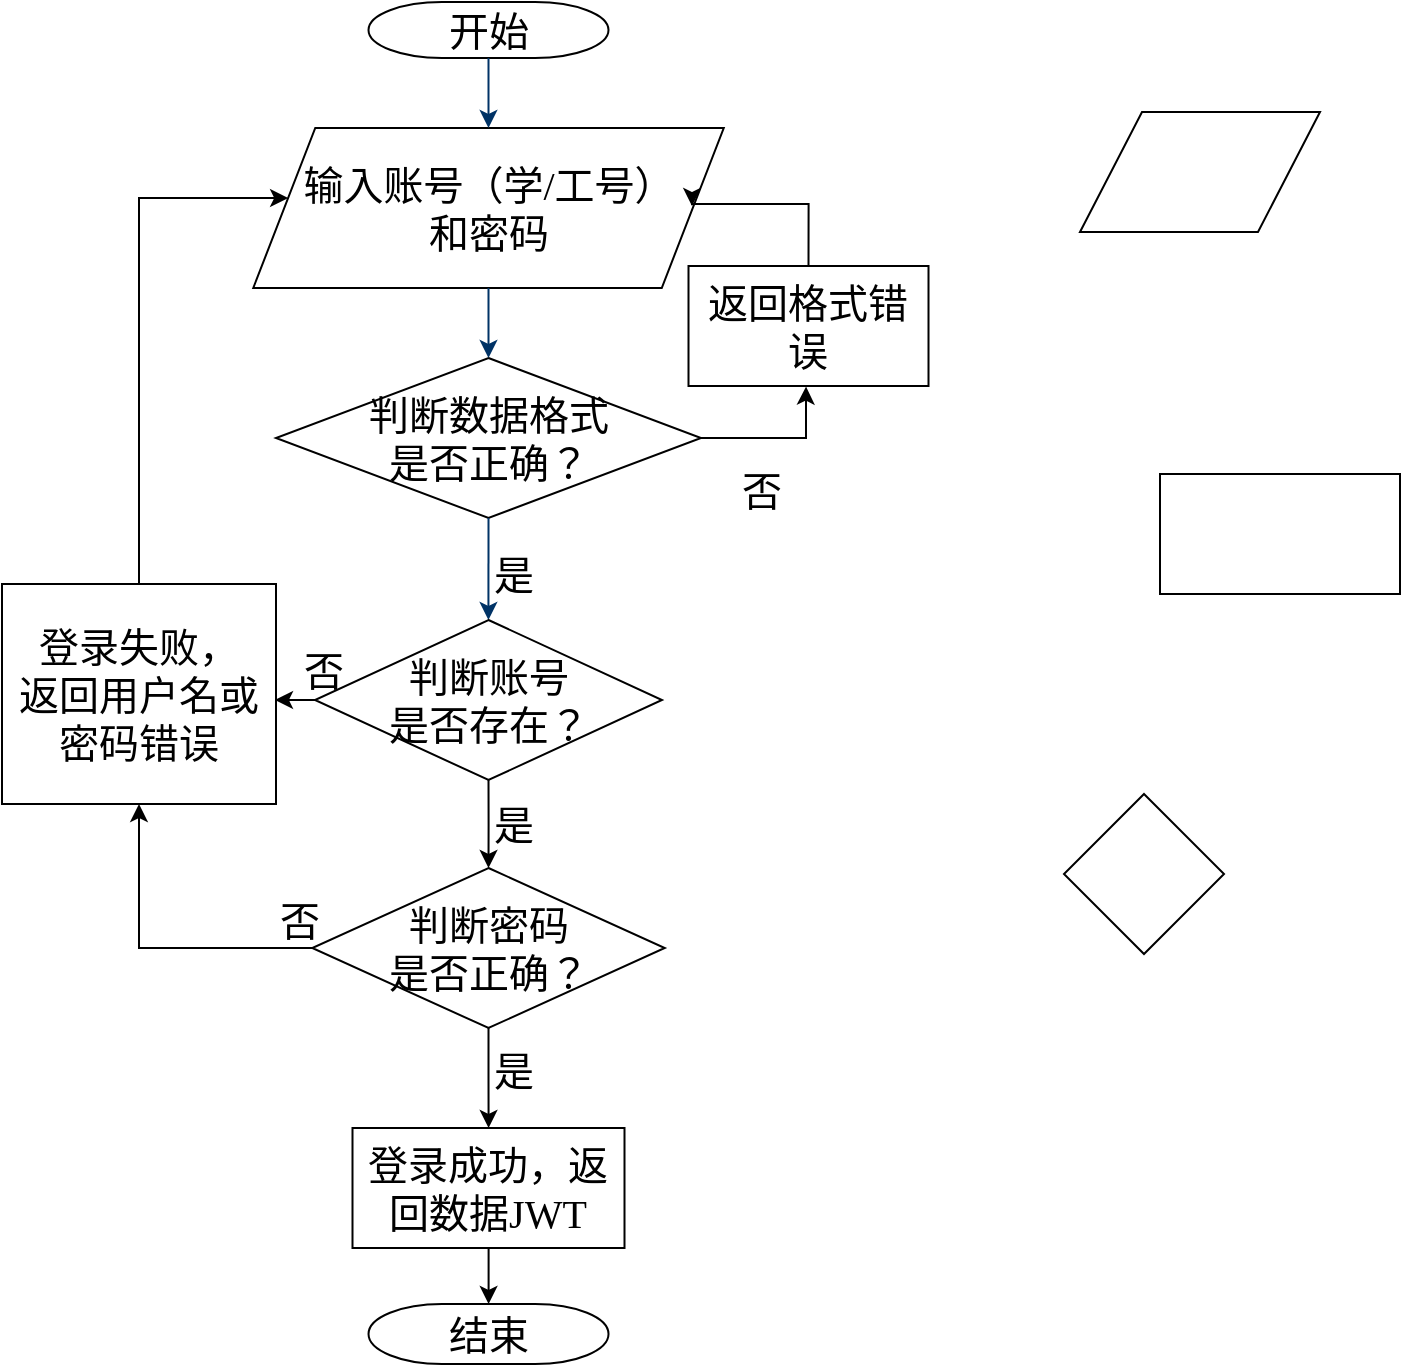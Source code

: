 <mxfile version="27.1.6" pages="16">
  <diagram id="6a731a19-8d31-9384-78a2-239565b7b9f0" name="登录">
    <mxGraphModel dx="1489" dy="816" grid="0" gridSize="10" guides="1" tooltips="1" connect="1" arrows="1" fold="1" page="1" pageScale="1" pageWidth="1169" pageHeight="827" background="none" math="0" shadow="0">
      <root>
        <mxCell id="0" />
        <mxCell id="1" parent="0" />
        <mxCell id="FAK5STi-OlCkXibjIcqn-14" value="" style="shape=parallelogram;perimeter=parallelogramPerimeter;whiteSpace=wrap;html=1;fixedSize=1;size=31.0;" vertex="1" parent="1">
          <mxGeometry x="582" y="79" width="120" height="60" as="geometry" />
        </mxCell>
        <mxCell id="FAK5STi-OlCkXibjIcqn-16" value="" style="rounded=0;whiteSpace=wrap;html=1;" vertex="1" parent="1">
          <mxGeometry x="622" y="260" width="120" height="60" as="geometry" />
        </mxCell>
        <mxCell id="FAK5STi-OlCkXibjIcqn-17" value="" style="rhombus;whiteSpace=wrap;html=1;strokeColor=default;align=center;verticalAlign=middle;fontFamily=Helvetica;fontSize=12;fontColor=default;fillColor=default;" vertex="1" parent="1">
          <mxGeometry x="574" y="420" width="80" height="80" as="geometry" />
        </mxCell>
        <mxCell id="FAK5STi-OlCkXibjIcqn-46" value="&lt;font&gt;开始&lt;/font&gt;" style="shape=mxgraph.flowchart.terminator;strokeWidth=1;gradientColor=none;gradientDirection=north;fontStyle=0;html=1;strokeColor=default;fontFamily=宋体;fontSize=20;" vertex="1" parent="1">
          <mxGeometry x="226.25" y="24" width="120" height="28" as="geometry" />
        </mxCell>
        <mxCell id="FAK5STi-OlCkXibjIcqn-47" value="&lt;font&gt;输入账号（学/工号）&lt;/font&gt;&lt;div&gt;&lt;font&gt;和密码&lt;/font&gt;&lt;/div&gt;" style="shape=parallelogram;perimeter=parallelogramPerimeter;whiteSpace=wrap;html=1;fixedSize=1;size=31.0;strokeWidth=1;fontFamily=宋体;fontSize=20;" vertex="1" parent="1">
          <mxGeometry x="168.63" y="87" width="235.25" height="80" as="geometry" />
        </mxCell>
        <mxCell id="FAK5STi-OlCkXibjIcqn-48" value="&lt;font&gt;判断数据格式&lt;/font&gt;&lt;div&gt;&lt;font&gt;是否正确？&lt;/font&gt;&lt;/div&gt;" style="shape=mxgraph.flowchart.decision;strokeWidth=1;gradientColor=none;gradientDirection=north;fontStyle=0;html=1;strokeColor=default;align=center;verticalAlign=middle;fontFamily=宋体;fontSize=20;fontColor=default;fillColor=default;" vertex="1" parent="1">
          <mxGeometry x="180" y="202" width="212.5" height="80" as="geometry" />
        </mxCell>
        <mxCell id="FAK5STi-OlCkXibjIcqn-49" style="fontStyle=1;strokeColor=#003366;strokeWidth=1;html=1;fontFamily=宋体;fontSize=20;" edge="1" parent="1" source="FAK5STi-OlCkXibjIcqn-46" target="FAK5STi-OlCkXibjIcqn-47">
          <mxGeometry relative="1" as="geometry" />
        </mxCell>
        <mxCell id="FAK5STi-OlCkXibjIcqn-50" style="entryX=0.5;entryY=0;entryPerimeter=0;fontStyle=1;strokeColor=#003366;strokeWidth=1;html=1;exitX=0.5;exitY=1;exitDx=0;exitDy=0;exitPerimeter=0;fontFamily=宋体;fontSize=20;" edge="1" parent="1" source="FAK5STi-OlCkXibjIcqn-47" target="FAK5STi-OlCkXibjIcqn-48">
          <mxGeometry relative="1" as="geometry">
            <mxPoint x="286.25" y="292" as="sourcePoint" />
          </mxGeometry>
        </mxCell>
        <mxCell id="FAK5STi-OlCkXibjIcqn-51" value="&lt;font&gt;是&lt;/font&gt;" style="text;fontStyle=0;html=1;strokeColor=none;gradientColor=none;fillColor=none;strokeWidth=2;fontFamily=宋体;fontSize=20;" vertex="1" parent="1">
          <mxGeometry x="287.25" y="292" width="40" height="26" as="geometry" />
        </mxCell>
        <mxCell id="FAK5STi-OlCkXibjIcqn-52" value="" style="edgeStyle=elbowEdgeStyle;elbow=horizontal;fontColor=#001933;fontStyle=1;strokeColor=#003366;strokeWidth=1;html=1;exitX=0.5;exitY=1;exitDx=0;exitDy=0;exitPerimeter=0;entryX=0.5;entryY=0;entryDx=0;entryDy=0;entryPerimeter=0;fontFamily=宋体;fontSize=20;" edge="1" parent="1" source="FAK5STi-OlCkXibjIcqn-48" target="FAK5STi-OlCkXibjIcqn-55">
          <mxGeometry width="100" height="100" as="geometry">
            <mxPoint x="286.22" y="282" as="sourcePoint" />
            <mxPoint x="286.22" y="346" as="targetPoint" />
            <Array as="points">
              <mxPoint x="286.22" y="342" />
            </Array>
          </mxGeometry>
        </mxCell>
        <mxCell id="FAK5STi-OlCkXibjIcqn-53" style="edgeStyle=orthogonalEdgeStyle;rounded=0;orthogonalLoop=1;jettySize=auto;html=1;exitX=0.5;exitY=1;exitDx=0;exitDy=0;exitPerimeter=0;fontFamily=宋体;fontSize=20;" edge="1" parent="1" source="FAK5STi-OlCkXibjIcqn-55" target="FAK5STi-OlCkXibjIcqn-58">
          <mxGeometry relative="1" as="geometry" />
        </mxCell>
        <mxCell id="FAK5STi-OlCkXibjIcqn-54" value="" style="edgeStyle=orthogonalEdgeStyle;rounded=0;orthogonalLoop=1;jettySize=auto;html=1;entryX=0.997;entryY=0.523;entryDx=0;entryDy=0;entryPerimeter=0;fontFamily=宋体;fontSize=20;" edge="1" parent="1" source="FAK5STi-OlCkXibjIcqn-55" target="FAK5STi-OlCkXibjIcqn-67">
          <mxGeometry relative="1" as="geometry" />
        </mxCell>
        <mxCell id="FAK5STi-OlCkXibjIcqn-55" value="&lt;font&gt;判断账号&lt;/font&gt;&lt;div&gt;&lt;font&gt;是否存在？&lt;/font&gt;&lt;/div&gt;" style="shape=mxgraph.flowchart.decision;strokeWidth=1;gradientColor=none;gradientDirection=north;fontStyle=0;html=1;strokeColor=default;align=center;verticalAlign=middle;fontFamily=宋体;fontSize=20;fontColor=default;fillColor=default;" vertex="1" parent="1">
          <mxGeometry x="199.5" y="333" width="173.5" height="80" as="geometry" />
        </mxCell>
        <mxCell id="FAK5STi-OlCkXibjIcqn-56" style="edgeStyle=orthogonalEdgeStyle;rounded=0;orthogonalLoop=1;jettySize=auto;html=1;fontFamily=宋体;fontSize=20;" edge="1" parent="1" source="FAK5STi-OlCkXibjIcqn-58" target="FAK5STi-OlCkXibjIcqn-60">
          <mxGeometry relative="1" as="geometry" />
        </mxCell>
        <mxCell id="FAK5STi-OlCkXibjIcqn-57" style="edgeStyle=orthogonalEdgeStyle;rounded=0;orthogonalLoop=1;jettySize=auto;html=1;exitX=0;exitY=0.5;exitDx=0;exitDy=0;exitPerimeter=0;entryX=0.5;entryY=1;entryDx=0;entryDy=0;fontFamily=宋体;fontSize=20;" edge="1" parent="1" source="FAK5STi-OlCkXibjIcqn-58" target="FAK5STi-OlCkXibjIcqn-67">
          <mxGeometry relative="1" as="geometry" />
        </mxCell>
        <mxCell id="FAK5STi-OlCkXibjIcqn-58" value="&lt;font&gt;判断密码&lt;/font&gt;&lt;div&gt;&lt;font&gt;是否正确？&lt;/font&gt;&lt;/div&gt;" style="shape=mxgraph.flowchart.decision;strokeWidth=1;gradientColor=none;gradientDirection=north;fontStyle=0;html=1;strokeColor=default;align=center;verticalAlign=middle;fontFamily=宋体;fontSize=20;fontColor=default;fillColor=default;" vertex="1" parent="1">
          <mxGeometry x="198.13" y="457" width="176.25" height="80" as="geometry" />
        </mxCell>
        <mxCell id="FAK5STi-OlCkXibjIcqn-59" value="" style="edgeStyle=orthogonalEdgeStyle;rounded=0;orthogonalLoop=1;jettySize=auto;html=1;fontFamily=宋体;fontSize=20;" edge="1" parent="1" source="FAK5STi-OlCkXibjIcqn-60" target="FAK5STi-OlCkXibjIcqn-68">
          <mxGeometry relative="1" as="geometry" />
        </mxCell>
        <mxCell id="FAK5STi-OlCkXibjIcqn-60" value="&lt;font&gt;登录成功，返回数据JWT&lt;/font&gt;" style="rounded=0;whiteSpace=wrap;html=1;strokeColor=default;align=center;verticalAlign=middle;fontFamily=宋体;fontSize=20;fontColor=default;fillColor=default;" vertex="1" parent="1">
          <mxGeometry x="218.25" y="587" width="136" height="60" as="geometry" />
        </mxCell>
        <mxCell id="FAK5STi-OlCkXibjIcqn-61" value="&lt;font&gt;是&lt;/font&gt;" style="text;fontStyle=0;html=1;strokeColor=none;gradientColor=none;fillColor=none;strokeWidth=2;fontFamily=宋体;fontSize=20;" vertex="1" parent="1">
          <mxGeometry x="287.25" y="417" width="40" height="26" as="geometry" />
        </mxCell>
        <mxCell id="FAK5STi-OlCkXibjIcqn-62" value="&lt;font&gt;是&lt;/font&gt;" style="text;fontStyle=0;html=1;strokeColor=none;gradientColor=none;fillColor=none;strokeWidth=2;fontFamily=宋体;fontSize=20;" vertex="1" parent="1">
          <mxGeometry x="287.25" y="540" width="40" height="26" as="geometry" />
        </mxCell>
        <mxCell id="FAK5STi-OlCkXibjIcqn-63" style="edgeStyle=orthogonalEdgeStyle;rounded=0;orthogonalLoop=1;jettySize=auto;html=1;exitX=0.5;exitY=0;exitDx=0;exitDy=0;fontFamily=宋体;fontSize=20;" edge="1" parent="1" source="FAK5STi-OlCkXibjIcqn-66">
          <mxGeometry relative="1" as="geometry">
            <Array as="points">
              <mxPoint x="446" y="125" />
              <mxPoint x="388" y="125" />
            </Array>
            <mxPoint x="388" y="126" as="targetPoint" />
          </mxGeometry>
        </mxCell>
        <mxCell id="FAK5STi-OlCkXibjIcqn-64" value="&lt;font&gt;否&lt;/font&gt;" style="text;fontStyle=0;html=1;strokeColor=none;gradientColor=none;fillColor=none;strokeWidth=2;fontFamily=宋体;fontSize=20;" vertex="1" parent="1">
          <mxGeometry x="411.25" y="250" width="40" height="26" as="geometry" />
        </mxCell>
        <mxCell id="FAK5STi-OlCkXibjIcqn-65" value="" style="edgeStyle=orthogonalEdgeStyle;rounded=0;orthogonalLoop=1;jettySize=auto;html=1;exitX=1;exitY=0.5;exitDx=0;exitDy=0;exitPerimeter=0;entryX=0.49;entryY=1.005;entryDx=0;entryDy=0;fontFamily=宋体;fontSize=20;entryPerimeter=0;" edge="1" parent="1" source="FAK5STi-OlCkXibjIcqn-48" target="FAK5STi-OlCkXibjIcqn-66">
          <mxGeometry relative="1" as="geometry">
            <mxPoint x="351.25" y="247" as="sourcePoint" />
            <mxPoint x="350.25" y="132" as="targetPoint" />
            <Array as="points">
              <mxPoint x="445" y="242" />
              <mxPoint x="445" y="219" />
              <mxPoint x="445" y="219" />
            </Array>
          </mxGeometry>
        </mxCell>
        <mxCell id="FAK5STi-OlCkXibjIcqn-66" value="&lt;font&gt;返回格式错误&lt;/font&gt;" style="rounded=0;whiteSpace=wrap;html=1;strokeColor=default;align=center;verticalAlign=middle;fontFamily=宋体;fontSize=20;fontColor=default;fillColor=default;" vertex="1" parent="1">
          <mxGeometry x="386.25" y="156" width="120" height="60" as="geometry" />
        </mxCell>
        <mxCell id="FAK5STi-OlCkXibjIcqn-67" value="&lt;font&gt;登录失败，&lt;/font&gt;&lt;div&gt;&lt;font&gt;返回用户名&lt;span style=&quot;background-color: transparent;&quot;&gt;或&lt;/span&gt;&lt;/font&gt;&lt;div&gt;&lt;span style=&quot;background-color: transparent;&quot;&gt;&lt;font&gt;密码错误&lt;/font&gt;&lt;/span&gt;&lt;/div&gt;&lt;/div&gt;" style="rounded=0;whiteSpace=wrap;html=1;strokeColor=default;align=center;verticalAlign=middle;fontFamily=宋体;fontSize=20;fontColor=default;fillColor=default;" vertex="1" parent="1">
          <mxGeometry x="43" y="315" width="137" height="110" as="geometry" />
        </mxCell>
        <mxCell id="FAK5STi-OlCkXibjIcqn-68" value="&lt;font&gt;结束&lt;/font&gt;" style="shape=mxgraph.flowchart.terminator;strokeWidth=1;gradientColor=none;gradientDirection=north;fontStyle=0;html=1;fontFamily=宋体;fontSize=20;" vertex="1" parent="1">
          <mxGeometry x="226.26" y="675" width="120" height="30" as="geometry" />
        </mxCell>
        <mxCell id="FAK5STi-OlCkXibjIcqn-69" style="edgeStyle=orthogonalEdgeStyle;rounded=0;orthogonalLoop=1;jettySize=auto;html=1;fontFamily=宋体;fontSize=20;" edge="1" parent="1" source="FAK5STi-OlCkXibjIcqn-67" target="FAK5STi-OlCkXibjIcqn-47">
          <mxGeometry relative="1" as="geometry">
            <Array as="points">
              <mxPoint x="111.25" y="122" />
            </Array>
            <mxPoint x="134.25" y="109" as="targetPoint" />
          </mxGeometry>
        </mxCell>
        <mxCell id="FAK5STi-OlCkXibjIcqn-70" value="&lt;font&gt;否&lt;/font&gt;" style="text;fontStyle=0;html=1;strokeColor=none;gradientColor=none;fillColor=none;strokeWidth=2;fontFamily=宋体;fontSize=20;" vertex="1" parent="1">
          <mxGeometry x="192.25" y="340" width="40" height="26" as="geometry" />
        </mxCell>
        <mxCell id="FAK5STi-OlCkXibjIcqn-71" value="&lt;font&gt;否&lt;/font&gt;" style="text;fontStyle=0;html=1;strokeColor=none;gradientColor=none;fillColor=none;strokeWidth=2;fontFamily=宋体;fontSize=20;" vertex="1" parent="1">
          <mxGeometry x="180" y="465" width="40" height="26" as="geometry" />
        </mxCell>
      </root>
    </mxGraphModel>
  </diagram>
  <diagram name="注册" id="M8CNBRf8TtUgqmofjct7">
    <mxGraphModel dx="1489" dy="816" grid="0" gridSize="10" guides="1" tooltips="1" connect="1" arrows="1" fold="1" page="1" pageScale="1" pageWidth="1169" pageHeight="827" background="none" math="0" shadow="0">
      <root>
        <mxCell id="NWBJJtm0vcIBe-9MFRib-0" />
        <mxCell id="NWBJJtm0vcIBe-9MFRib-1" parent="NWBJJtm0vcIBe-9MFRib-0" />
        <mxCell id="NWBJJtm0vcIBe-9MFRib-2" value="&lt;font&gt;开始&lt;/font&gt;" style="shape=mxgraph.flowchart.terminator;strokeWidth=1;gradientColor=none;gradientDirection=north;fontStyle=0;html=1;fontFamily=宋体;fontSize=25;" parent="NWBJJtm0vcIBe-9MFRib-1" vertex="1">
          <mxGeometry x="260" y="60" width="120" height="30" as="geometry" />
        </mxCell>
        <mxCell id="NWBJJtm0vcIBe-9MFRib-3" value="&lt;font&gt;输入要注册的&lt;/font&gt;&lt;div&gt;&lt;font&gt;账号（学/工号）&lt;/font&gt;&lt;/div&gt;" style="shape=parallelogram;perimeter=parallelogramPerimeter;whiteSpace=wrap;html=1;fixedSize=1;size=31.0;fontFamily=宋体;fontSize=25;" parent="NWBJJtm0vcIBe-9MFRib-1" vertex="1">
          <mxGeometry x="204.38" y="129" width="231.25" height="80" as="geometry" />
        </mxCell>
        <mxCell id="TuQf8-xPwNKHbWiF1SBS-2" style="edgeStyle=orthogonalEdgeStyle;rounded=0;orthogonalLoop=1;jettySize=auto;html=1;entryX=0.5;entryY=1;entryDx=0;entryDy=0;" edge="1" parent="NWBJJtm0vcIBe-9MFRib-1" source="NWBJJtm0vcIBe-9MFRib-4" target="NWBJJtm0vcIBe-9MFRib-22">
          <mxGeometry relative="1" as="geometry" />
        </mxCell>
        <mxCell id="NWBJJtm0vcIBe-9MFRib-4" value="&lt;font&gt;判断账号&lt;/font&gt;&lt;div&gt;&lt;font&gt;是否重复？&lt;/font&gt;&lt;/div&gt;" style="shape=mxgraph.flowchart.decision;strokeWidth=1;gradientColor=none;gradientDirection=north;fontStyle=0;html=1;strokeColor=default;align=center;verticalAlign=middle;fontFamily=宋体;fontSize=25;fontColor=default;fillColor=default;" parent="NWBJJtm0vcIBe-9MFRib-1" vertex="1">
          <mxGeometry x="185.63" y="247" width="268.75" height="80" as="geometry" />
        </mxCell>
        <mxCell id="NWBJJtm0vcIBe-9MFRib-5" style="fontStyle=1;strokeColor=#003366;strokeWidth=1;html=1;fontFamily=宋体;fontSize=25;" parent="NWBJJtm0vcIBe-9MFRib-1" source="NWBJJtm0vcIBe-9MFRib-2" target="NWBJJtm0vcIBe-9MFRib-3" edge="1">
          <mxGeometry relative="1" as="geometry" />
        </mxCell>
        <mxCell id="NWBJJtm0vcIBe-9MFRib-6" style="entryX=0.5;entryY=0;entryPerimeter=0;fontStyle=1;strokeColor=#003366;strokeWidth=1;html=1;exitX=0.5;exitY=1;exitDx=0;exitDy=0;exitPerimeter=0;fontFamily=宋体;fontSize=25;" parent="NWBJJtm0vcIBe-9MFRib-1" source="NWBJJtm0vcIBe-9MFRib-3" target="NWBJJtm0vcIBe-9MFRib-4" edge="1">
          <mxGeometry relative="1" as="geometry">
            <mxPoint x="320" y="330" as="sourcePoint" />
          </mxGeometry>
        </mxCell>
        <mxCell id="NWBJJtm0vcIBe-9MFRib-7" value="&lt;font&gt;是&lt;/font&gt;" style="text;fontStyle=0;html=1;strokeColor=none;gradientColor=none;fillColor=none;strokeWidth=1;fontFamily=宋体;fontSize=25;" parent="NWBJJtm0vcIBe-9MFRib-1" vertex="1">
          <mxGeometry x="323" y="332" width="40" height="26" as="geometry" />
        </mxCell>
        <mxCell id="NWBJJtm0vcIBe-9MFRib-8" value="" style="edgeStyle=elbowEdgeStyle;elbow=horizontal;fontColor=#001933;fontStyle=1;strokeColor=#003366;strokeWidth=1;html=1;exitX=0.5;exitY=1;exitDx=0;exitDy=0;exitPerimeter=0;entryX=0.5;entryY=0;entryDx=0;entryDy=0;fontFamily=宋体;fontSize=25;" parent="NWBJJtm0vcIBe-9MFRib-1" source="NWBJJtm0vcIBe-9MFRib-4" target="XDRFj705AyfAf-yiHPlo-0" edge="1">
          <mxGeometry width="100" height="100" as="geometry">
            <mxPoint x="319.97" y="320" as="sourcePoint" />
            <mxPoint x="320" y="368" as="targetPoint" />
            <Array as="points">
              <mxPoint x="319.97" y="380" />
            </Array>
          </mxGeometry>
        </mxCell>
        <mxCell id="NWBJJtm0vcIBe-9MFRib-9" style="edgeStyle=orthogonalEdgeStyle;rounded=0;orthogonalLoop=1;jettySize=auto;html=1;strokeWidth=1;fontFamily=宋体;fontSize=25;" parent="NWBJJtm0vcIBe-9MFRib-1" source="XDRFj705AyfAf-yiHPlo-0" target="NWBJJtm0vcIBe-9MFRib-14" edge="1">
          <mxGeometry relative="1" as="geometry">
            <mxPoint x="320" y="448" as="sourcePoint" />
            <Array as="points">
              <mxPoint x="318" y="443" />
              <mxPoint x="318" y="443" />
            </Array>
          </mxGeometry>
        </mxCell>
        <mxCell id="NWBJJtm0vcIBe-9MFRib-12" style="edgeStyle=orthogonalEdgeStyle;rounded=0;orthogonalLoop=1;jettySize=auto;html=1;strokeWidth=1;fontFamily=宋体;fontSize=25;" parent="NWBJJtm0vcIBe-9MFRib-1" source="NWBJJtm0vcIBe-9MFRib-14" target="NWBJJtm0vcIBe-9MFRib-16" edge="1">
          <mxGeometry relative="1" as="geometry" />
        </mxCell>
        <mxCell id="Hm9i9NyzuGDbXr1iMtHL-1" style="edgeStyle=orthogonalEdgeStyle;rounded=0;orthogonalLoop=1;jettySize=auto;html=1;exitX=1;exitY=0.5;exitDx=0;exitDy=0;exitPerimeter=0;entryX=0.5;entryY=1;entryDx=0;entryDy=0;strokeWidth=1;fontFamily=宋体;fontSize=25;" parent="NWBJJtm0vcIBe-9MFRib-1" source="NWBJJtm0vcIBe-9MFRib-14" target="Hm9i9NyzuGDbXr1iMtHL-0" edge="1">
          <mxGeometry relative="1" as="geometry" />
        </mxCell>
        <mxCell id="NWBJJtm0vcIBe-9MFRib-14" value="&lt;font&gt;判断两次输入的密码&lt;/font&gt;&lt;div&gt;&lt;font&gt;是否相同？&lt;/font&gt;&lt;/div&gt;" style="shape=mxgraph.flowchart.decision;strokeWidth=1;gradientColor=none;gradientDirection=north;fontStyle=0;html=1;strokeColor=default;align=center;verticalAlign=middle;fontFamily=宋体;fontSize=25;fontColor=default;fillColor=default;" parent="NWBJJtm0vcIBe-9MFRib-1" vertex="1">
          <mxGeometry x="107.94" y="471" width="420.12" height="114" as="geometry" />
        </mxCell>
        <mxCell id="NWBJJtm0vcIBe-9MFRib-15" value="" style="edgeStyle=orthogonalEdgeStyle;rounded=0;orthogonalLoop=1;jettySize=auto;html=1;strokeWidth=1;fontFamily=宋体;fontSize=25;" parent="NWBJJtm0vcIBe-9MFRib-1" source="NWBJJtm0vcIBe-9MFRib-16" target="NWBJJtm0vcIBe-9MFRib-24" edge="1">
          <mxGeometry relative="1" as="geometry" />
        </mxCell>
        <mxCell id="NWBJJtm0vcIBe-9MFRib-16" value="&lt;font&gt;注册新用户，&lt;/font&gt;&lt;div&gt;&lt;font&gt;返回注册成功&lt;/font&gt;&lt;/div&gt;" style="rounded=0;whiteSpace=wrap;html=1;strokeColor=default;align=center;verticalAlign=middle;fontFamily=宋体;fontSize=25;fontColor=default;fillColor=default;strokeWidth=1;" parent="NWBJJtm0vcIBe-9MFRib-1" vertex="1">
          <mxGeometry x="235.51" y="634" width="164.99" height="65" as="geometry" />
        </mxCell>
        <mxCell id="NWBJJtm0vcIBe-9MFRib-18" value="&lt;font&gt;是&lt;/font&gt;" style="text;fontStyle=0;html=1;strokeColor=none;gradientColor=none;fillColor=none;strokeWidth=1;fontFamily=宋体;fontSize=25;" parent="NWBJJtm0vcIBe-9MFRib-1" vertex="1">
          <mxGeometry x="321" y="578" width="40" height="26" as="geometry" />
        </mxCell>
        <mxCell id="NWBJJtm0vcIBe-9MFRib-19" style="edgeStyle=orthogonalEdgeStyle;rounded=0;orthogonalLoop=1;jettySize=auto;html=1;exitX=0.5;exitY=0;exitDx=0;exitDy=0;strokeWidth=1;fontFamily=宋体;fontSize=25;entryX=0.925;entryY=0.554;entryDx=0;entryDy=0;entryPerimeter=0;" parent="NWBJJtm0vcIBe-9MFRib-1" source="NWBJJtm0vcIBe-9MFRib-22" target="NWBJJtm0vcIBe-9MFRib-3" edge="1">
          <mxGeometry relative="1" as="geometry">
            <Array as="points" />
            <mxPoint x="439" y="172" as="targetPoint" />
          </mxGeometry>
        </mxCell>
        <mxCell id="NWBJJtm0vcIBe-9MFRib-20" value="&lt;font&gt;否&lt;/font&gt;" style="text;fontStyle=0;html=1;strokeColor=none;gradientColor=none;fillColor=none;strokeWidth=1;fontFamily=宋体;fontSize=25;" parent="NWBJJtm0vcIBe-9MFRib-1" vertex="1">
          <mxGeometry x="469" y="255" width="40" height="26" as="geometry" />
        </mxCell>
        <mxCell id="NWBJJtm0vcIBe-9MFRib-22" value="&lt;font&gt;返回用户名重复&lt;/font&gt;" style="rounded=0;whiteSpace=wrap;html=1;strokeColor=default;align=center;verticalAlign=middle;fontFamily=宋体;fontSize=25;fontColor=default;fillColor=default;strokeWidth=1;" parent="NWBJJtm0vcIBe-9MFRib-1" vertex="1">
          <mxGeometry x="460" y="197" width="120" height="60" as="geometry" />
        </mxCell>
        <mxCell id="NWBJJtm0vcIBe-9MFRib-24" value="&lt;font&gt;结束&lt;/font&gt;" style="shape=mxgraph.flowchart.terminator;strokeWidth=1;gradientColor=none;gradientDirection=north;fontStyle=0;html=1;fontFamily=宋体;fontSize=25;" parent="NWBJJtm0vcIBe-9MFRib-1" vertex="1">
          <mxGeometry x="258" y="752" width="120" height="30" as="geometry" />
        </mxCell>
        <mxCell id="XDRFj705AyfAf-yiHPlo-0" value="&lt;font&gt;输入新密码，&lt;/font&gt;&lt;div&gt;&lt;font&gt;输入两次新密码&lt;/font&gt;&lt;/div&gt;" style="shape=parallelogram;perimeter=parallelogramPerimeter;whiteSpace=wrap;html=1;fixedSize=1;size=31.0;fontFamily=宋体;fontSize=25;" parent="NWBJJtm0vcIBe-9MFRib-1" vertex="1">
          <mxGeometry x="190.12" y="373" width="259.75" height="60" as="geometry" />
        </mxCell>
        <mxCell id="Hm9i9NyzuGDbXr1iMtHL-2" style="edgeStyle=orthogonalEdgeStyle;rounded=0;orthogonalLoop=1;jettySize=auto;html=1;entryX=1;entryY=0.5;entryDx=0;entryDy=0;exitX=0.5;exitY=0;exitDx=0;exitDy=0;strokeWidth=1;fontFamily=宋体;fontSize=25;" parent="NWBJJtm0vcIBe-9MFRib-1" source="Hm9i9NyzuGDbXr1iMtHL-0" target="XDRFj705AyfAf-yiHPlo-0" edge="1">
          <mxGeometry relative="1" as="geometry">
            <Array as="points">
              <mxPoint x="594" y="403" />
            </Array>
          </mxGeometry>
        </mxCell>
        <mxCell id="Hm9i9NyzuGDbXr1iMtHL-0" value="&lt;font&gt;返回两次密码不一致&lt;/font&gt;" style="rounded=0;whiteSpace=wrap;html=1;strokeColor=default;align=center;verticalAlign=middle;fontFamily=宋体;fontSize=25;fontColor=default;fillColor=default;strokeWidth=1;" parent="NWBJJtm0vcIBe-9MFRib-1" vertex="1">
          <mxGeometry x="513" y="419" width="161" height="75" as="geometry" />
        </mxCell>
        <mxCell id="Hm9i9NyzuGDbXr1iMtHL-3" value="&lt;font&gt;否&lt;/font&gt;" style="text;fontStyle=0;html=1;strokeColor=none;gradientColor=none;fillColor=none;strokeWidth=1;fontFamily=宋体;fontSize=25;" parent="NWBJJtm0vcIBe-9MFRib-1" vertex="1">
          <mxGeometry x="540" y="494" width="40" height="26" as="geometry" />
        </mxCell>
        <mxCell id="RUulJI6a2RSw2SwswIm2-0" value="" style="shape=parallelogram;perimeter=parallelogramPerimeter;whiteSpace=wrap;html=1;fixedSize=1;size=31.0;" vertex="1" parent="NWBJJtm0vcIBe-9MFRib-1">
          <mxGeometry x="768" y="238" width="120" height="60" as="geometry" />
        </mxCell>
        <mxCell id="RUulJI6a2RSw2SwswIm2-1" value="" style="rounded=0;whiteSpace=wrap;html=1;" vertex="1" parent="NWBJJtm0vcIBe-9MFRib-1">
          <mxGeometry x="808" y="419" width="120" height="60" as="geometry" />
        </mxCell>
        <mxCell id="RUulJI6a2RSw2SwswIm2-2" value="" style="rhombus;whiteSpace=wrap;html=1;strokeColor=default;align=center;verticalAlign=middle;fontFamily=Helvetica;fontSize=12;fontColor=default;fillColor=default;" vertex="1" parent="NWBJJtm0vcIBe-9MFRib-1">
          <mxGeometry x="760" y="579" width="80" height="80" as="geometry" />
        </mxCell>
      </root>
    </mxGraphModel>
  </diagram>
  <diagram name="修改密码" id="Meh-bq0IPyK3MCXsR9mE">
    <mxGraphModel dx="1226" dy="672" grid="0" gridSize="10" guides="1" tooltips="1" connect="1" arrows="1" fold="1" page="1" pageScale="1" pageWidth="1169" pageHeight="827" background="none" math="0" shadow="0">
      <root>
        <mxCell id="4Vml-jVjkxAf96VHodCM-0" />
        <mxCell id="4Vml-jVjkxAf96VHodCM-1" parent="4Vml-jVjkxAf96VHodCM-0" />
        <mxCell id="4Vml-jVjkxAf96VHodCM-2" value="&lt;font style=&quot;font-size: 22px;&quot;&gt;开始&lt;/font&gt;" style="shape=mxgraph.flowchart.terminator;strokeWidth=2;gradientColor=none;gradientDirection=north;fontStyle=0;html=1;" parent="4Vml-jVjkxAf96VHodCM-1" vertex="1">
          <mxGeometry x="260" y="60" width="120" height="30" as="geometry" />
        </mxCell>
        <mxCell id="4Vml-jVjkxAf96VHodCM-3" value="&lt;font style=&quot;font-size: 22px;&quot;&gt;输入原密码&lt;/font&gt;" style="shape=mxgraph.flowchart.data;strokeWidth=2;gradientColor=none;gradientDirection=north;fontStyle=0;html=1;" parent="4Vml-jVjkxAf96VHodCM-1" vertex="1">
          <mxGeometry x="240.5" y="130" width="159" height="80" as="geometry" />
        </mxCell>
        <mxCell id="4Vml-jVjkxAf96VHodCM-5" style="fontStyle=1;strokeColor=#003366;strokeWidth=1;html=1;" parent="4Vml-jVjkxAf96VHodCM-1" source="4Vml-jVjkxAf96VHodCM-2" target="4Vml-jVjkxAf96VHodCM-3" edge="1">
          <mxGeometry relative="1" as="geometry" />
        </mxCell>
        <mxCell id="4Vml-jVjkxAf96VHodCM-8" value="" style="edgeStyle=elbowEdgeStyle;elbow=horizontal;fontColor=#001933;fontStyle=1;strokeColor=#003366;strokeWidth=1;html=1;exitX=0.484;exitY=0.99;exitDx=0;exitDy=0;exitPerimeter=0;entryX=0.51;entryY=0.011;entryDx=0;entryDy=0;entryPerimeter=0;" parent="4Vml-jVjkxAf96VHodCM-1" source="4Vml-jVjkxAf96VHodCM-3" target="4Vml-jVjkxAf96VHodCM-21" edge="1">
          <mxGeometry width="100" height="100" as="geometry">
            <mxPoint x="317.5" y="214" as="sourcePoint" />
            <mxPoint x="317.5" y="257" as="targetPoint" />
            <Array as="points">
              <mxPoint x="317.47" y="269" />
            </Array>
          </mxGeometry>
        </mxCell>
        <mxCell id="4Vml-jVjkxAf96VHodCM-9" style="edgeStyle=orthogonalEdgeStyle;rounded=0;orthogonalLoop=1;jettySize=auto;html=1;" parent="4Vml-jVjkxAf96VHodCM-1" source="4Vml-jVjkxAf96VHodCM-21" target="4Vml-jVjkxAf96VHodCM-12" edge="1">
          <mxGeometry relative="1" as="geometry">
            <mxPoint x="316.5" y="325" as="sourcePoint" />
          </mxGeometry>
        </mxCell>
        <mxCell id="4Vml-jVjkxAf96VHodCM-10" style="edgeStyle=orthogonalEdgeStyle;rounded=0;orthogonalLoop=1;jettySize=auto;html=1;entryX=0.5;entryY=0;entryDx=0;entryDy=0;entryPerimeter=0;" parent="4Vml-jVjkxAf96VHodCM-1" source="4Vml-jVjkxAf96VHodCM-12" target="Xq8Z3eJdLvGg3oaHK79f-0" edge="1">
          <mxGeometry relative="1" as="geometry">
            <mxPoint x="315" y="503" as="targetPoint" />
          </mxGeometry>
        </mxCell>
        <mxCell id="4Vml-jVjkxAf96VHodCM-11" style="edgeStyle=orthogonalEdgeStyle;rounded=0;orthogonalLoop=1;jettySize=auto;html=1;exitX=1;exitY=0.5;exitDx=0;exitDy=0;exitPerimeter=0;entryX=0.5;entryY=1;entryDx=0;entryDy=0;" parent="4Vml-jVjkxAf96VHodCM-1" source="4Vml-jVjkxAf96VHodCM-12" target="4Vml-jVjkxAf96VHodCM-23" edge="1">
          <mxGeometry relative="1" as="geometry" />
        </mxCell>
        <mxCell id="4Vml-jVjkxAf96VHodCM-12" value="&lt;font style=&quot;font-size: 22px;&quot;&gt;判断两次输入的密码&lt;/font&gt;&lt;div&gt;&lt;font style=&quot;font-size: 22px;&quot;&gt;是否相同？&lt;/font&gt;&lt;/div&gt;" style="shape=mxgraph.flowchart.decision;strokeWidth=2;gradientColor=none;gradientDirection=north;fontStyle=0;html=1;" parent="4Vml-jVjkxAf96VHodCM-1" vertex="1">
          <mxGeometry x="142.13" y="348" width="345.75" height="110" as="geometry" />
        </mxCell>
        <mxCell id="4Vml-jVjkxAf96VHodCM-13" value="" style="edgeStyle=orthogonalEdgeStyle;rounded=0;orthogonalLoop=1;jettySize=auto;html=1;" parent="4Vml-jVjkxAf96VHodCM-1" source="4Vml-jVjkxAf96VHodCM-14" target="4Vml-jVjkxAf96VHodCM-20" edge="1">
          <mxGeometry relative="1" as="geometry" />
        </mxCell>
        <mxCell id="4Vml-jVjkxAf96VHodCM-14" value="&lt;font style=&quot;font-size: 22px;&quot;&gt;修改密码成功，&lt;/font&gt;&lt;div&gt;&lt;font style=&quot;font-size: 22px;&quot;&gt;跳转到登陆界面，&lt;/font&gt;&lt;/div&gt;&lt;div&gt;&lt;font style=&quot;font-size: 22px;&quot;&gt;清除redis中缓存的JWT&lt;/font&gt;&lt;/div&gt;" style="rounded=1;whiteSpace=wrap;html=1;" parent="4Vml-jVjkxAf96VHodCM-1" vertex="1">
          <mxGeometry x="197.51" y="638" width="235" height="110" as="geometry" />
        </mxCell>
        <mxCell id="4Vml-jVjkxAf96VHodCM-15" value="&lt;font style=&quot;font-size: 20px;&quot;&gt;是&lt;/font&gt;" style="text;fontStyle=0;html=1;strokeColor=none;gradientColor=none;fillColor=none;strokeWidth=2;" parent="4Vml-jVjkxAf96VHodCM-1" vertex="1">
          <mxGeometry x="325" y="466" width="40" height="26" as="geometry" />
        </mxCell>
        <mxCell id="4Vml-jVjkxAf96VHodCM-20" value="&lt;font style=&quot;font-size: 22px;&quot;&gt;结束&lt;/font&gt;" style="shape=mxgraph.flowchart.terminator;strokeWidth=2;gradientColor=none;gradientDirection=north;fontStyle=0;html=1;" parent="4Vml-jVjkxAf96VHodCM-1" vertex="1">
          <mxGeometry x="255.01" y="770" width="120" height="30" as="geometry" />
        </mxCell>
        <mxCell id="4Vml-jVjkxAf96VHodCM-21" value="&lt;font style=&quot;font-size: 22px;&quot;&gt;输入新密码，&lt;/font&gt;&lt;div&gt;&lt;font style=&quot;font-size: 22px;&quot;&gt;二次输入新密码&lt;/font&gt;&lt;/div&gt;" style="shape=parallelogram;html=1;strokeWidth=2;perimeter=parallelogramPerimeter;whiteSpace=wrap;rounded=1;arcSize=12;size=0.23;" parent="4Vml-jVjkxAf96VHodCM-1" vertex="1">
          <mxGeometry x="209" y="250" width="212" height="60" as="geometry" />
        </mxCell>
        <mxCell id="4Vml-jVjkxAf96VHodCM-22" style="edgeStyle=orthogonalEdgeStyle;rounded=0;orthogonalLoop=1;jettySize=auto;html=1;entryX=1;entryY=0.5;entryDx=0;entryDy=0;exitX=0.5;exitY=0;exitDx=0;exitDy=0;" parent="4Vml-jVjkxAf96VHodCM-1" source="4Vml-jVjkxAf96VHodCM-23" target="4Vml-jVjkxAf96VHodCM-21" edge="1">
          <mxGeometry relative="1" as="geometry">
            <Array as="points">
              <mxPoint x="566" y="280" />
            </Array>
          </mxGeometry>
        </mxCell>
        <mxCell id="4Vml-jVjkxAf96VHodCM-23" value="&lt;font style=&quot;font-size: 22px;&quot;&gt;返回两次密码不一致&lt;/font&gt;" style="rounded=1;whiteSpace=wrap;html=1;" parent="4Vml-jVjkxAf96VHodCM-1" vertex="1">
          <mxGeometry x="506" y="306" width="120" height="60" as="geometry" />
        </mxCell>
        <mxCell id="4Vml-jVjkxAf96VHodCM-24" value="&lt;font style=&quot;font-size: 20px;&quot;&gt;否&lt;/font&gt;" style="text;fontStyle=0;html=1;strokeColor=none;gradientColor=none;fillColor=none;strokeWidth=2;" parent="4Vml-jVjkxAf96VHodCM-1" vertex="1">
          <mxGeometry x="503" y="372" width="40" height="26" as="geometry" />
        </mxCell>
        <mxCell id="Xq8Z3eJdLvGg3oaHK79f-1" value="" style="edgeStyle=orthogonalEdgeStyle;rounded=0;orthogonalLoop=1;jettySize=auto;html=1;" parent="4Vml-jVjkxAf96VHodCM-1" source="Xq8Z3eJdLvGg3oaHK79f-0" target="4Vml-jVjkxAf96VHodCM-14" edge="1">
          <mxGeometry relative="1" as="geometry" />
        </mxCell>
        <mxCell id="Xq8Z3eJdLvGg3oaHK79f-3" style="edgeStyle=orthogonalEdgeStyle;rounded=0;orthogonalLoop=1;jettySize=auto;html=1;entryX=0.5;entryY=1;entryDx=0;entryDy=0;" parent="4Vml-jVjkxAf96VHodCM-1" source="Xq8Z3eJdLvGg3oaHK79f-0" target="Xq8Z3eJdLvGg3oaHK79f-4" edge="1">
          <mxGeometry relative="1" as="geometry">
            <mxPoint x="132.0" y="228.833" as="targetPoint" />
            <Array as="points">
              <mxPoint x="131" y="566" />
            </Array>
          </mxGeometry>
        </mxCell>
        <mxCell id="Xq8Z3eJdLvGg3oaHK79f-0" value="&lt;font style=&quot;font-size: 22px;&quot;&gt;判断原密码是否正确&lt;/font&gt;" style="shape=mxgraph.flowchart.decision;strokeWidth=2;gradientColor=none;gradientDirection=north;fontStyle=0;html=1;" parent="4Vml-jVjkxAf96VHodCM-1" vertex="1">
          <mxGeometry x="181.63" y="526" width="266.75" height="80" as="geometry" />
        </mxCell>
        <mxCell id="Xq8Z3eJdLvGg3oaHK79f-2" value="&lt;font style=&quot;font-size: 20px;&quot;&gt;是&lt;/font&gt;" style="text;fontStyle=0;html=1;strokeColor=none;gradientColor=none;fillColor=none;strokeWidth=2;" parent="4Vml-jVjkxAf96VHodCM-1" vertex="1">
          <mxGeometry x="317" y="606" width="40" height="26" as="geometry" />
        </mxCell>
        <mxCell id="Xq8Z3eJdLvGg3oaHK79f-5" value="" style="edgeStyle=orthogonalEdgeStyle;rounded=0;orthogonalLoop=1;jettySize=auto;html=1;entryX=0.11;entryY=0.494;entryDx=0;entryDy=0;entryPerimeter=0;" parent="4Vml-jVjkxAf96VHodCM-1" source="Xq8Z3eJdLvGg3oaHK79f-4" target="4Vml-jVjkxAf96VHodCM-3" edge="1">
          <mxGeometry relative="1" as="geometry">
            <Array as="points">
              <mxPoint x="133" y="170" />
            </Array>
          </mxGeometry>
        </mxCell>
        <mxCell id="Xq8Z3eJdLvGg3oaHK79f-4" value="&lt;font style=&quot;font-size: 22px;&quot;&gt;返回旧密码错误&lt;/font&gt;" style="rounded=1;whiteSpace=wrap;html=1;" parent="4Vml-jVjkxAf96VHodCM-1" vertex="1">
          <mxGeometry x="71" y="202" width="120" height="60" as="geometry" />
        </mxCell>
        <mxCell id="RBzimzWCwHKqLACXxMBq-4" value="&lt;font style=&quot;font-size: 20px;&quot;&gt;否&lt;/font&gt;" style="text;fontStyle=0;html=1;strokeColor=none;gradientColor=none;fillColor=none;strokeWidth=2;" vertex="1" parent="4Vml-jVjkxAf96VHodCM-1">
          <mxGeometry x="135" y="534" width="40" height="26" as="geometry" />
        </mxCell>
      </root>
    </mxGraphModel>
  </diagram>
  <diagram name="修改个人信息" id="vpta6Am2QkgeVJjqi4LC">
    <mxGraphModel dx="1042" dy="571" grid="0" gridSize="10" guides="1" tooltips="1" connect="1" arrows="1" fold="1" page="1" pageScale="1" pageWidth="1169" pageHeight="827" background="none" math="0" shadow="0">
      <root>
        <mxCell id="-RdLMX7hdvDLlt4LgXD--0" />
        <mxCell id="-RdLMX7hdvDLlt4LgXD--1" parent="-RdLMX7hdvDLlt4LgXD--0" />
        <mxCell id="-RdLMX7hdvDLlt4LgXD--2" value="&lt;font style=&quot;font-size: 22px;&quot;&gt;开始&lt;/font&gt;" style="shape=mxgraph.flowchart.terminator;strokeWidth=2;gradientColor=none;gradientDirection=north;fontStyle=0;html=1;" parent="-RdLMX7hdvDLlt4LgXD--1" vertex="1">
          <mxGeometry x="260" y="60" width="120" height="30" as="geometry" />
        </mxCell>
        <mxCell id="1pYdkm6Og0ujO1-LcD6Z-0" style="edgeStyle=orthogonalEdgeStyle;rounded=0;orthogonalLoop=1;jettySize=auto;html=1;" parent="-RdLMX7hdvDLlt4LgXD--1" source="-RdLMX7hdvDLlt4LgXD--3" target="-RdLMX7hdvDLlt4LgXD--9" edge="1">
          <mxGeometry relative="1" as="geometry" />
        </mxCell>
        <mxCell id="-RdLMX7hdvDLlt4LgXD--3" value="&lt;font style=&quot;font-size: 22px;&quot;&gt;填写要修改的&lt;/font&gt;&lt;div&gt;&lt;font style=&quot;font-size: 22px;&quot;&gt;用户信息表单&lt;/font&gt;&lt;/div&gt;" style="shape=mxgraph.flowchart.data;strokeWidth=2;gradientColor=none;gradientDirection=north;fontStyle=0;html=1;" parent="-RdLMX7hdvDLlt4LgXD--1" vertex="1">
          <mxGeometry x="229.25" y="128" width="181.5" height="80" as="geometry" />
        </mxCell>
        <mxCell id="-RdLMX7hdvDLlt4LgXD--4" style="fontStyle=1;strokeColor=#003366;strokeWidth=1;html=1;" parent="-RdLMX7hdvDLlt4LgXD--1" source="-RdLMX7hdvDLlt4LgXD--2" target="-RdLMX7hdvDLlt4LgXD--3" edge="1">
          <mxGeometry relative="1" as="geometry" />
        </mxCell>
        <mxCell id="-RdLMX7hdvDLlt4LgXD--8" style="edgeStyle=orthogonalEdgeStyle;rounded=0;orthogonalLoop=1;jettySize=auto;html=1;exitX=1;exitY=0.5;exitDx=0;exitDy=0;exitPerimeter=0;entryX=0.5;entryY=1;entryDx=0;entryDy=0;" parent="-RdLMX7hdvDLlt4LgXD--1" source="-RdLMX7hdvDLlt4LgXD--9" target="-RdLMX7hdvDLlt4LgXD--16" edge="1">
          <mxGeometry relative="1" as="geometry" />
        </mxCell>
        <mxCell id="1pYdkm6Og0ujO1-LcD6Z-2" style="edgeStyle=orthogonalEdgeStyle;rounded=0;orthogonalLoop=1;jettySize=auto;html=1;" parent="-RdLMX7hdvDLlt4LgXD--1" source="-RdLMX7hdvDLlt4LgXD--9" target="-RdLMX7hdvDLlt4LgXD--11" edge="1">
          <mxGeometry relative="1" as="geometry" />
        </mxCell>
        <mxCell id="-RdLMX7hdvDLlt4LgXD--9" value="&lt;span style=&quot;background-color: transparent;&quot;&gt;&lt;font style=&quot;font-size: 22px;&quot;&gt;判断表单信息格式&lt;/font&gt;&lt;/span&gt;&lt;div&gt;&lt;span style=&quot;background-color: transparent;&quot;&gt;&lt;font style=&quot;font-size: 22px;&quot;&gt;是否正确？&lt;/font&gt;&lt;/span&gt;&lt;/div&gt;" style="shape=mxgraph.flowchart.decision;strokeWidth=2;gradientColor=none;gradientDirection=north;fontStyle=0;html=1;" parent="-RdLMX7hdvDLlt4LgXD--1" vertex="1">
          <mxGeometry x="167.75" y="288" width="304.5" height="96" as="geometry" />
        </mxCell>
        <mxCell id="-RdLMX7hdvDLlt4LgXD--10" value="" style="edgeStyle=orthogonalEdgeStyle;rounded=0;orthogonalLoop=1;jettySize=auto;html=1;" parent="-RdLMX7hdvDLlt4LgXD--1" source="-RdLMX7hdvDLlt4LgXD--11" target="-RdLMX7hdvDLlt4LgXD--13" edge="1">
          <mxGeometry relative="1" as="geometry" />
        </mxCell>
        <mxCell id="-RdLMX7hdvDLlt4LgXD--11" value="&lt;font style=&quot;font-size: 22px;&quot;&gt;修改成功，&lt;/font&gt;&lt;div&gt;&lt;font style=&quot;font-size: 22px;&quot;&gt;刷新个人资料信息&lt;/font&gt;&lt;/div&gt;" style="rounded=1;whiteSpace=wrap;html=1;" parent="-RdLMX7hdvDLlt4LgXD--1" vertex="1">
          <mxGeometry x="251.38" y="416" width="137.25" height="86" as="geometry" />
        </mxCell>
        <mxCell id="-RdLMX7hdvDLlt4LgXD--13" value="&lt;font style=&quot;font-size: 22px;&quot;&gt;结束&lt;/font&gt;" style="shape=mxgraph.flowchart.terminator;strokeWidth=2;gradientColor=none;gradientDirection=north;fontStyle=0;html=1;" parent="-RdLMX7hdvDLlt4LgXD--1" vertex="1">
          <mxGeometry x="260.01" y="534" width="120" height="30" as="geometry" />
        </mxCell>
        <mxCell id="-RdLMX7hdvDLlt4LgXD--15" style="edgeStyle=orthogonalEdgeStyle;rounded=0;orthogonalLoop=1;jettySize=auto;html=1;entryX=0.905;entryY=0.5;entryDx=0;entryDy=0;exitX=0.5;exitY=0;exitDx=0;exitDy=0;entryPerimeter=0;" parent="-RdLMX7hdvDLlt4LgXD--1" source="-RdLMX7hdvDLlt4LgXD--16" target="-RdLMX7hdvDLlt4LgXD--3" edge="1">
          <mxGeometry relative="1" as="geometry">
            <mxPoint x="377.37" y="280" as="targetPoint" />
            <Array as="points">
              <mxPoint x="488" y="168" />
            </Array>
          </mxGeometry>
        </mxCell>
        <mxCell id="-RdLMX7hdvDLlt4LgXD--16" value="&lt;font style=&quot;font-size: 22px;&quot;&gt;返回&lt;/font&gt;&lt;div&gt;&lt;font style=&quot;font-size: 22px;&quot;&gt;详细格式错误信息&lt;/font&gt;&lt;/div&gt;" style="rounded=1;whiteSpace=wrap;html=1;" parent="-RdLMX7hdvDLlt4LgXD--1" vertex="1">
          <mxGeometry x="426" y="221" width="123.25" height="80" as="geometry" />
        </mxCell>
        <mxCell id="-RdLMX7hdvDLlt4LgXD--17" value="&lt;font style=&quot;font-size: 20px;&quot;&gt;否&lt;/font&gt;" style="text;fontStyle=0;html=1;strokeColor=none;gradientColor=none;fillColor=none;strokeWidth=2;" parent="-RdLMX7hdvDLlt4LgXD--1" vertex="1">
          <mxGeometry x="490" y="306" width="40" height="26" as="geometry" />
        </mxCell>
        <mxCell id="1Q9-vf70iYvfWfuQRIKy-0" value="&lt;font style=&quot;font-size: 20px;&quot;&gt;是&lt;/font&gt;" style="text;html=1;align=center;verticalAlign=middle;resizable=0;points=[];autosize=1;strokeColor=none;fillColor=none;" parent="-RdLMX7hdvDLlt4LgXD--1" vertex="1">
          <mxGeometry x="326" y="380" width="38" height="36" as="geometry" />
        </mxCell>
      </root>
    </mxGraphModel>
  </diagram>
  <diagram name="新增用户" id="XxX0FWIyGfM9bsz0D55-">
    <mxGraphModel dx="1489" dy="816" grid="0" gridSize="10" guides="1" tooltips="1" connect="1" arrows="1" fold="1" page="1" pageScale="1" pageWidth="1169" pageHeight="827" background="none" math="0" shadow="0">
      <root>
        <mxCell id="iQX4BAwCXbjmUn3e2jPd-0" />
        <mxCell id="iQX4BAwCXbjmUn3e2jPd-1" parent="iQX4BAwCXbjmUn3e2jPd-0" />
        <mxCell id="iQX4BAwCXbjmUn3e2jPd-2" value="&lt;font style=&quot;font-size: 22px;&quot;&gt;开始&lt;/font&gt;" style="shape=mxgraph.flowchart.terminator;strokeWidth=2;gradientColor=none;gradientDirection=north;fontStyle=0;html=1;" parent="iQX4BAwCXbjmUn3e2jPd-1" vertex="1">
          <mxGeometry x="260" y="60" width="120" height="30" as="geometry" />
        </mxCell>
        <mxCell id="iQX4BAwCXbjmUn3e2jPd-3" style="edgeStyle=orthogonalEdgeStyle;rounded=0;orthogonalLoop=1;jettySize=auto;html=1;" parent="iQX4BAwCXbjmUn3e2jPd-1" source="iQX4BAwCXbjmUn3e2jPd-4" target="iQX4BAwCXbjmUn3e2jPd-8" edge="1">
          <mxGeometry relative="1" as="geometry" />
        </mxCell>
        <mxCell id="iQX4BAwCXbjmUn3e2jPd-4" value="&lt;font style=&quot;font-size: 22px;&quot;&gt;填写要新增的&lt;/font&gt;&lt;div&gt;&lt;font style=&quot;font-size: 22px;&quot;&gt;用户信息表单&lt;/font&gt;&lt;/div&gt;" style="shape=mxgraph.flowchart.data;strokeWidth=2;gradientColor=none;gradientDirection=north;fontStyle=0;html=1;" parent="iQX4BAwCXbjmUn3e2jPd-1" vertex="1">
          <mxGeometry x="228" y="130" width="185.5" height="80" as="geometry" />
        </mxCell>
        <mxCell id="iQX4BAwCXbjmUn3e2jPd-5" style="fontStyle=1;strokeColor=#003366;strokeWidth=1;html=1;" parent="iQX4BAwCXbjmUn3e2jPd-1" source="iQX4BAwCXbjmUn3e2jPd-2" target="iQX4BAwCXbjmUn3e2jPd-4" edge="1">
          <mxGeometry relative="1" as="geometry" />
        </mxCell>
        <mxCell id="iQX4BAwCXbjmUn3e2jPd-6" style="edgeStyle=orthogonalEdgeStyle;rounded=0;orthogonalLoop=1;jettySize=auto;html=1;exitX=1;exitY=0.5;exitDx=0;exitDy=0;exitPerimeter=0;entryX=0.5;entryY=1;entryDx=0;entryDy=0;" parent="iQX4BAwCXbjmUn3e2jPd-1" source="iQX4BAwCXbjmUn3e2jPd-8" target="iQX4BAwCXbjmUn3e2jPd-13" edge="1">
          <mxGeometry relative="1" as="geometry" />
        </mxCell>
        <mxCell id="iQX4BAwCXbjmUn3e2jPd-7" style="edgeStyle=orthogonalEdgeStyle;rounded=0;orthogonalLoop=1;jettySize=auto;html=1;entryX=0.5;entryY=0;entryDx=0;entryDy=0;entryPerimeter=0;" parent="iQX4BAwCXbjmUn3e2jPd-1" source="iQX4BAwCXbjmUn3e2jPd-8" target="TLsCk818xWG-sSCKFWpw-0" edge="1">
          <mxGeometry relative="1" as="geometry">
            <mxPoint x="320.771" y="418" as="targetPoint" />
          </mxGeometry>
        </mxCell>
        <mxCell id="iQX4BAwCXbjmUn3e2jPd-8" value="&lt;span style=&quot;background-color: transparent;&quot;&gt;&lt;font style=&quot;font-size: 22px;&quot;&gt;判断表单信息格式&lt;/font&gt;&lt;/span&gt;&lt;div&gt;&lt;span style=&quot;background-color: transparent;&quot;&gt;&lt;font style=&quot;font-size: 22px;&quot;&gt;是否正确？&lt;/font&gt;&lt;/span&gt;&lt;/div&gt;" style="shape=mxgraph.flowchart.decision;strokeWidth=2;gradientColor=none;gradientDirection=north;fontStyle=0;html=1;" parent="iQX4BAwCXbjmUn3e2jPd-1" vertex="1">
          <mxGeometry x="145" y="262" width="351.5" height="80" as="geometry" />
        </mxCell>
        <mxCell id="iQX4BAwCXbjmUn3e2jPd-11" value="&lt;font style=&quot;font-size: 22px;&quot;&gt;结束&lt;/font&gt;" style="shape=mxgraph.flowchart.terminator;strokeWidth=2;gradientColor=none;gradientDirection=north;fontStyle=0;html=1;" parent="iQX4BAwCXbjmUn3e2jPd-1" vertex="1">
          <mxGeometry x="260.75" y="738" width="120" height="30" as="geometry" />
        </mxCell>
        <mxCell id="iQX4BAwCXbjmUn3e2jPd-12" style="edgeStyle=orthogonalEdgeStyle;rounded=0;orthogonalLoop=1;jettySize=auto;html=1;entryX=0.905;entryY=0.5;entryDx=0;entryDy=0;exitX=0.5;exitY=0;exitDx=0;exitDy=0;entryPerimeter=0;" parent="iQX4BAwCXbjmUn3e2jPd-1" source="iQX4BAwCXbjmUn3e2jPd-13" target="iQX4BAwCXbjmUn3e2jPd-4" edge="1">
          <mxGeometry relative="1" as="geometry">
            <mxPoint x="377.37" y="280" as="targetPoint" />
            <Array as="points">
              <mxPoint x="468" y="188" />
              <mxPoint x="468" y="170" />
            </Array>
          </mxGeometry>
        </mxCell>
        <mxCell id="iQX4BAwCXbjmUn3e2jPd-13" value="&lt;font style=&quot;font-size: 22px;&quot;&gt;返回&lt;/font&gt;&lt;div&gt;&lt;font style=&quot;font-size: 22px;&quot;&gt;详细格式错误信息&lt;/font&gt;&lt;/div&gt;" style="rounded=1;whiteSpace=wrap;html=1;" parent="iQX4BAwCXbjmUn3e2jPd-1" vertex="1">
          <mxGeometry x="393" y="188" width="155" height="82" as="geometry" />
        </mxCell>
        <mxCell id="h2HOim202EjieUB3Oczs-4" style="edgeStyle=orthogonalEdgeStyle;rounded=0;orthogonalLoop=1;jettySize=auto;html=1;" parent="iQX4BAwCXbjmUn3e2jPd-1" source="TLsCk818xWG-sSCKFWpw-0" target="h2HOim202EjieUB3Oczs-3" edge="1">
          <mxGeometry relative="1" as="geometry" />
        </mxCell>
        <mxCell id="kvsAGqoDCfKjpXBL4ux7-3" style="edgeStyle=orthogonalEdgeStyle;rounded=0;orthogonalLoop=1;jettySize=auto;html=1;entryX=0.75;entryY=0;entryDx=0;entryDy=0;" edge="1" parent="iQX4BAwCXbjmUn3e2jPd-1" source="TLsCk818xWG-sSCKFWpw-0" target="h2HOim202EjieUB3Oczs-0">
          <mxGeometry relative="1" as="geometry">
            <Array as="points">
              <mxPoint x="508" y="428" />
            </Array>
          </mxGeometry>
        </mxCell>
        <mxCell id="TLsCk818xWG-sSCKFWpw-0" value="&lt;span style=&quot;background-color: transparent;&quot;&gt;&lt;font style=&quot;font-size: 22px;&quot;&gt;判断&lt;/font&gt;&lt;/span&gt;&lt;div&gt;&lt;font style=&quot;font-size: 22px;&quot;&gt;&lt;span style=&quot;background-color: transparent;&quot;&gt;是否&lt;/span&gt;&lt;span style=&quot;background-color: transparent;&quot;&gt;填写密码&lt;/span&gt;&lt;span style=&quot;background-color: transparent;&quot;&gt;？&lt;/span&gt;&lt;/font&gt;&lt;/div&gt;" style="shape=mxgraph.flowchart.decision;strokeWidth=2;gradientColor=none;gradientDirection=north;fontStyle=0;html=1;" parent="iQX4BAwCXbjmUn3e2jPd-1" vertex="1">
          <mxGeometry x="153.5" y="387.5" width="334.5" height="80" as="geometry" />
        </mxCell>
        <mxCell id="U_BGzayedf9yNHDhHmPG-0" value="&lt;font style=&quot;font-size: 20px;&quot;&gt;是&lt;/font&gt;" style="text;fontStyle=0;html=1;strokeColor=none;gradientColor=none;fillColor=none;strokeWidth=2;" parent="iQX4BAwCXbjmUn3e2jPd-1" vertex="1">
          <mxGeometry x="321" y="348" width="40" height="26" as="geometry" />
        </mxCell>
        <mxCell id="h2HOim202EjieUB3Oczs-0" value="&lt;font style=&quot;font-size: 22px;&quot;&gt;自动设置默认密码&lt;/font&gt;" style="rounded=1;whiteSpace=wrap;html=1;" parent="iQX4BAwCXbjmUn3e2jPd-1" vertex="1">
          <mxGeometry x="418" y="502" width="120" height="60" as="geometry" />
        </mxCell>
        <mxCell id="h2HOim202EjieUB3Oczs-2" style="edgeStyle=orthogonalEdgeStyle;rounded=0;orthogonalLoop=1;jettySize=auto;html=1;exitX=0.5;exitY=1;exitDx=0;exitDy=0;" parent="iQX4BAwCXbjmUn3e2jPd-1" source="h2HOim202EjieUB3Oczs-0" edge="1">
          <mxGeometry relative="1" as="geometry">
            <mxPoint x="321" y="574" as="targetPoint" />
            <Array as="points">
              <mxPoint x="480" y="562" />
              <mxPoint x="480" y="574" />
            </Array>
          </mxGeometry>
        </mxCell>
        <mxCell id="h2HOim202EjieUB3Oczs-5" value="" style="edgeStyle=orthogonalEdgeStyle;rounded=0;orthogonalLoop=1;jettySize=auto;html=1;entryX=0.5;entryY=0;entryDx=0;entryDy=0;" parent="iQX4BAwCXbjmUn3e2jPd-1" source="h2HOim202EjieUB3Oczs-3" target="h2HOim202EjieUB3Oczs-6" edge="1">
          <mxGeometry relative="1" as="geometry" />
        </mxCell>
        <mxCell id="h2HOim202EjieUB3Oczs-3" value="&lt;font style=&quot;font-size: 22px;&quot;&gt;设置指定密码&lt;/font&gt;" style="rounded=1;whiteSpace=wrap;html=1;" parent="iQX4BAwCXbjmUn3e2jPd-1" vertex="1">
          <mxGeometry x="260.75" y="502" width="120" height="60" as="geometry" />
        </mxCell>
        <mxCell id="h2HOim202EjieUB3Oczs-7" value="" style="edgeStyle=orthogonalEdgeStyle;rounded=0;orthogonalLoop=1;jettySize=auto;html=1;" parent="iQX4BAwCXbjmUn3e2jPd-1" source="h2HOim202EjieUB3Oczs-6" target="iQX4BAwCXbjmUn3e2jPd-11" edge="1">
          <mxGeometry relative="1" as="geometry" />
        </mxCell>
        <mxCell id="h2HOim202EjieUB3Oczs-6" value="&lt;font style=&quot;font-size: 22px;&quot;&gt;新增用户成功，&lt;/font&gt;&lt;div&gt;&lt;font style=&quot;font-size: 22px;&quot;&gt;刷新用户信息列表&lt;/font&gt;&lt;/div&gt;" style="rounded=1;whiteSpace=wrap;html=1;" parent="iQX4BAwCXbjmUn3e2jPd-1" vertex="1">
          <mxGeometry x="229.75" y="599" width="182" height="95" as="geometry" />
        </mxCell>
        <mxCell id="DFHlnPZh2PBKwwNBP4AO-1" value="&lt;font style=&quot;font-size: 20px;&quot;&gt;否&lt;/font&gt;" style="text;fontStyle=0;html=1;strokeColor=none;gradientColor=none;fillColor=none;strokeWidth=2;" parent="iQX4BAwCXbjmUn3e2jPd-1" vertex="1">
          <mxGeometry x="519" y="274" width="40" height="26" as="geometry" />
        </mxCell>
        <mxCell id="kvsAGqoDCfKjpXBL4ux7-0" value="&lt;font style=&quot;font-size: 20px;&quot;&gt;否&lt;/font&gt;" style="text;fontStyle=0;html=1;strokeColor=none;gradientColor=none;fillColor=none;strokeWidth=2;" vertex="1" parent="iQX4BAwCXbjmUn3e2jPd-1">
          <mxGeometry x="474" y="392" width="40" height="26" as="geometry" />
        </mxCell>
        <mxCell id="kvsAGqoDCfKjpXBL4ux7-1" value="&lt;font style=&quot;font-size: 20px;&quot;&gt;是&lt;/font&gt;" style="text;fontStyle=0;html=1;strokeColor=none;gradientColor=none;fillColor=none;strokeWidth=2;" vertex="1" parent="iQX4BAwCXbjmUn3e2jPd-1">
          <mxGeometry x="329" y="467.5" width="40" height="26" as="geometry" />
        </mxCell>
      </root>
    </mxGraphModel>
  </diagram>
  <diagram name="查询用户信息" id="zO5lMgldCZhvQaBWDhTm">
    <mxGraphModel dx="1042" dy="571" grid="0" gridSize="10" guides="1" tooltips="1" connect="1" arrows="1" fold="1" page="1" pageScale="1" pageWidth="1169" pageHeight="827" background="none" math="0" shadow="0">
      <root>
        <mxCell id="a178zMsoAZZl_uSFc6zt-0" />
        <mxCell id="a178zMsoAZZl_uSFc6zt-1" parent="a178zMsoAZZl_uSFc6zt-0" />
        <mxCell id="a178zMsoAZZl_uSFc6zt-2" value="&lt;font style=&quot;font-size: 22px;&quot;&gt;开始&lt;/font&gt;" style="shape=mxgraph.flowchart.terminator;strokeWidth=2;gradientColor=none;gradientDirection=north;fontStyle=0;html=1;" parent="a178zMsoAZZl_uSFc6zt-1" vertex="1">
          <mxGeometry x="260" y="60" width="120" height="30" as="geometry" />
        </mxCell>
        <mxCell id="4zAfmRgb_v9YsMz6_RCy-1" value="" style="edgeStyle=orthogonalEdgeStyle;rounded=0;orthogonalLoop=1;jettySize=auto;html=1;" parent="a178zMsoAZZl_uSFc6zt-1" source="a178zMsoAZZl_uSFc6zt-4" target="4zAfmRgb_v9YsMz6_RCy-0" edge="1">
          <mxGeometry relative="1" as="geometry" />
        </mxCell>
        <mxCell id="a178zMsoAZZl_uSFc6zt-4" value="&lt;font style=&quot;font-size: 22px;&quot;&gt;构建查询条件&lt;/font&gt;" style="shape=mxgraph.flowchart.data;strokeWidth=2;gradientColor=none;gradientDirection=north;fontStyle=0;html=1;" parent="a178zMsoAZZl_uSFc6zt-1" vertex="1">
          <mxGeometry x="228.5" y="131" width="181.5" height="80" as="geometry" />
        </mxCell>
        <mxCell id="a178zMsoAZZl_uSFc6zt-5" style="fontStyle=1;strokeColor=#003366;strokeWidth=1;html=1;" parent="a178zMsoAZZl_uSFc6zt-1" source="a178zMsoAZZl_uSFc6zt-2" target="a178zMsoAZZl_uSFc6zt-4" edge="1">
          <mxGeometry relative="1" as="geometry" />
        </mxCell>
        <mxCell id="a178zMsoAZZl_uSFc6zt-7" style="edgeStyle=orthogonalEdgeStyle;rounded=0;orthogonalLoop=1;jettySize=auto;html=1;entryX=0.5;entryY=0;entryDx=0;entryDy=0;" parent="a178zMsoAZZl_uSFc6zt-1" source="a178zMsoAZZl_uSFc6zt-8" target="a178zMsoAZZl_uSFc6zt-20" edge="1">
          <mxGeometry relative="1" as="geometry">
            <mxPoint x="319.25" y="504" as="targetPoint" />
          </mxGeometry>
        </mxCell>
        <mxCell id="a178zMsoAZZl_uSFc6zt-8" value="&lt;font style=&quot;font-size: 22px;&quot;&gt;是否选择用户？&lt;/font&gt;" style="shape=mxgraph.flowchart.decision;strokeWidth=2;gradientColor=none;gradientDirection=north;fontStyle=0;html=1;" parent="a178zMsoAZZl_uSFc6zt-1" vertex="1">
          <mxGeometry x="212" y="355" width="216" height="80" as="geometry" />
        </mxCell>
        <mxCell id="a178zMsoAZZl_uSFc6zt-9" value="&lt;font style=&quot;font-size: 22px;&quot;&gt;结束&lt;/font&gt;" style="shape=mxgraph.flowchart.terminator;strokeWidth=2;gradientColor=none;gradientDirection=north;fontStyle=0;html=1;" parent="a178zMsoAZZl_uSFc6zt-1" vertex="1">
          <mxGeometry x="260" y="599" width="120" height="30" as="geometry" />
        </mxCell>
        <mxCell id="a178zMsoAZZl_uSFc6zt-13" style="edgeStyle=orthogonalEdgeStyle;rounded=0;orthogonalLoop=1;jettySize=auto;html=1;exitX=1;exitY=0.5;exitDx=0;exitDy=0;exitPerimeter=0;" parent="a178zMsoAZZl_uSFc6zt-1" source="a178zMsoAZZl_uSFc6zt-8" edge="1">
          <mxGeometry relative="1" as="geometry">
            <mxPoint x="398" y="544" as="sourcePoint" />
            <mxPoint x="319" y="583" as="targetPoint" />
            <Array as="points">
              <mxPoint x="438" y="393" />
              <mxPoint x="438" y="583" />
            </Array>
          </mxGeometry>
        </mxCell>
        <mxCell id="a178zMsoAZZl_uSFc6zt-16" value="&lt;font style=&quot;font-size: 20px;&quot;&gt;是&lt;/font&gt;" style="text;fontStyle=0;html=1;strokeColor=none;gradientColor=none;fillColor=none;strokeWidth=2;" parent="a178zMsoAZZl_uSFc6zt-1" vertex="1">
          <mxGeometry x="321" y="446" width="40" height="26" as="geometry" />
        </mxCell>
        <mxCell id="4zAfmRgb_v9YsMz6_RCy-3" value="" style="edgeStyle=orthogonalEdgeStyle;rounded=0;orthogonalLoop=1;jettySize=auto;html=1;" parent="a178zMsoAZZl_uSFc6zt-1" source="a178zMsoAZZl_uSFc6zt-20" target="a178zMsoAZZl_uSFc6zt-9" edge="1">
          <mxGeometry relative="1" as="geometry" />
        </mxCell>
        <mxCell id="a178zMsoAZZl_uSFc6zt-20" value="&lt;font style=&quot;font-size: 22px;&quot;&gt;查看用户信息&lt;/font&gt;" style="rounded=1;whiteSpace=wrap;html=1;" parent="a178zMsoAZZl_uSFc6zt-1" vertex="1">
          <mxGeometry x="259.25" y="492" width="120" height="60" as="geometry" />
        </mxCell>
        <mxCell id="a178zMsoAZZl_uSFc6zt-24" value="&lt;font style=&quot;font-size: 20px;&quot;&gt;否&lt;/font&gt;" style="text;fontStyle=0;html=1;strokeColor=none;gradientColor=none;fillColor=none;strokeWidth=2;" parent="a178zMsoAZZl_uSFc6zt-1" vertex="1">
          <mxGeometry x="445" y="426" width="40" height="26" as="geometry" />
        </mxCell>
        <mxCell id="4zAfmRgb_v9YsMz6_RCy-2" value="" style="edgeStyle=orthogonalEdgeStyle;rounded=0;orthogonalLoop=1;jettySize=auto;html=1;" parent="a178zMsoAZZl_uSFc6zt-1" source="4zAfmRgb_v9YsMz6_RCy-0" target="a178zMsoAZZl_uSFc6zt-8" edge="1">
          <mxGeometry relative="1" as="geometry" />
        </mxCell>
        <mxCell id="4zAfmRgb_v9YsMz6_RCy-0" value="&lt;font style=&quot;font-size: 22px;&quot;&gt;刷新用户信息列表&lt;/font&gt;" style="rounded=1;whiteSpace=wrap;html=1;" parent="a178zMsoAZZl_uSFc6zt-1" vertex="1">
          <mxGeometry x="260" y="247" width="120" height="60" as="geometry" />
        </mxCell>
      </root>
    </mxGraphModel>
  </diagram>
  <diagram name="新增班级" id="UwPQcRQ1GoNHj64xGsWo">
    <mxGraphModel dx="1042" dy="571" grid="0" gridSize="10" guides="1" tooltips="1" connect="1" arrows="1" fold="1" page="1" pageScale="1" pageWidth="1169" pageHeight="827" background="none" math="0" shadow="0">
      <root>
        <mxCell id="UBPl67I2Rxnn2enCOQGa-0" />
        <mxCell id="UBPl67I2Rxnn2enCOQGa-1" parent="UBPl67I2Rxnn2enCOQGa-0" />
        <mxCell id="UBPl67I2Rxnn2enCOQGa-2" value="&lt;font style=&quot;font-size: 22px;&quot;&gt;开始&lt;/font&gt;" style="shape=mxgraph.flowchart.terminator;strokeWidth=2;gradientColor=none;gradientDirection=north;fontStyle=0;html=1;" parent="UBPl67I2Rxnn2enCOQGa-1" vertex="1">
          <mxGeometry x="260" y="60" width="120" height="30" as="geometry" />
        </mxCell>
        <mxCell id="UBPl67I2Rxnn2enCOQGa-3" value="" style="edgeStyle=orthogonalEdgeStyle;rounded=0;orthogonalLoop=1;jettySize=auto;html=1;" parent="UBPl67I2Rxnn2enCOQGa-1" source="UBPl67I2Rxnn2enCOQGa-4" target="UBPl67I2Rxnn2enCOQGa-10" edge="1">
          <mxGeometry relative="1" as="geometry" />
        </mxCell>
        <mxCell id="UBPl67I2Rxnn2enCOQGa-4" value="&lt;font style=&quot;font-size: 22px;&quot;&gt;选择学院、专业、年级&lt;/font&gt;" style="shape=mxgraph.flowchart.data;strokeWidth=2;gradientColor=none;gradientDirection=north;fontStyle=0;html=1;" parent="UBPl67I2Rxnn2enCOQGa-1" vertex="1">
          <mxGeometry x="157.75" y="128" width="324.5" height="80" as="geometry" />
        </mxCell>
        <mxCell id="UBPl67I2Rxnn2enCOQGa-5" style="fontStyle=1;strokeColor=#003366;strokeWidth=1;html=1;" parent="UBPl67I2Rxnn2enCOQGa-1" source="UBPl67I2Rxnn2enCOQGa-2" target="UBPl67I2Rxnn2enCOQGa-4" edge="1">
          <mxGeometry relative="1" as="geometry" />
        </mxCell>
        <mxCell id="UBPl67I2Rxnn2enCOQGa-6" value="&lt;font style=&quot;font-size: 22px;&quot;&gt;结束&lt;/font&gt;" style="shape=mxgraph.flowchart.terminator;strokeWidth=2;gradientColor=none;gradientDirection=north;fontStyle=0;html=1;" parent="UBPl67I2Rxnn2enCOQGa-1" vertex="1">
          <mxGeometry x="260" y="463" width="120" height="30" as="geometry" />
        </mxCell>
        <mxCell id="UBPl67I2Rxnn2enCOQGa-7" value="" style="edgeStyle=orthogonalEdgeStyle;rounded=0;orthogonalLoop=1;jettySize=auto;html=1;" parent="UBPl67I2Rxnn2enCOQGa-1" source="UBPl67I2Rxnn2enCOQGa-8" target="UBPl67I2Rxnn2enCOQGa-6" edge="1">
          <mxGeometry relative="1" as="geometry" />
        </mxCell>
        <mxCell id="UBPl67I2Rxnn2enCOQGa-8" value="&lt;font style=&quot;font-size: 22px;&quot;&gt;新增班级成功，&lt;/font&gt;&lt;div&gt;&lt;font style=&quot;font-size: 22px;&quot;&gt;刷新班级信息列表&lt;/font&gt;&lt;/div&gt;" style="rounded=1;whiteSpace=wrap;html=1;" parent="UBPl67I2Rxnn2enCOQGa-1" vertex="1">
          <mxGeometry x="231.5" y="352" width="177" height="87" as="geometry" />
        </mxCell>
        <mxCell id="UBPl67I2Rxnn2enCOQGa-9" value="" style="edgeStyle=orthogonalEdgeStyle;rounded=0;orthogonalLoop=1;jettySize=auto;html=1;" parent="UBPl67I2Rxnn2enCOQGa-1" source="UBPl67I2Rxnn2enCOQGa-10" target="UBPl67I2Rxnn2enCOQGa-8" edge="1">
          <mxGeometry relative="1" as="geometry" />
        </mxCell>
        <mxCell id="UBPl67I2Rxnn2enCOQGa-10" value="&lt;font style=&quot;font-size: 22px;&quot;&gt;填写班级名称&lt;/font&gt;" style="shape=mxgraph.flowchart.data;strokeWidth=2;gradientColor=none;gradientDirection=north;fontStyle=0;html=1;" parent="UBPl67I2Rxnn2enCOQGa-1" vertex="1">
          <mxGeometry x="236.75" y="247" width="166.5" height="80" as="geometry" />
        </mxCell>
      </root>
    </mxGraphModel>
  </diagram>
  <diagram name="新增专业" id="g9HEX39XAxbrUlT0GuCL">
    <mxGraphModel dx="1042" dy="571" grid="0" gridSize="10" guides="1" tooltips="1" connect="1" arrows="1" fold="1" page="1" pageScale="1" pageWidth="1169" pageHeight="827" background="none" math="0" shadow="0">
      <root>
        <mxCell id="rDDQka-0u5jvCdBOb04Q-0" />
        <mxCell id="rDDQka-0u5jvCdBOb04Q-1" parent="rDDQka-0u5jvCdBOb04Q-0" />
        <mxCell id="rDDQka-0u5jvCdBOb04Q-2" value="&lt;font style=&quot;font-size: 22px;&quot;&gt;开始&lt;/font&gt;" style="shape=mxgraph.flowchart.terminator;strokeWidth=2;gradientColor=none;gradientDirection=north;fontStyle=0;html=1;" parent="rDDQka-0u5jvCdBOb04Q-1" vertex="1">
          <mxGeometry x="260" y="60" width="120" height="30" as="geometry" />
        </mxCell>
        <mxCell id="ih58ZosRP1LRNqlnaSR5-2" value="" style="edgeStyle=orthogonalEdgeStyle;rounded=0;orthogonalLoop=1;jettySize=auto;html=1;" parent="rDDQka-0u5jvCdBOb04Q-1" source="rDDQka-0u5jvCdBOb04Q-4" target="ih58ZosRP1LRNqlnaSR5-1" edge="1">
          <mxGeometry relative="1" as="geometry" />
        </mxCell>
        <mxCell id="rDDQka-0u5jvCdBOb04Q-4" value="&lt;font style=&quot;font-size: 22px;&quot;&gt;选择学院&lt;/font&gt;" style="shape=mxgraph.flowchart.data;strokeWidth=2;gradientColor=none;gradientDirection=north;fontStyle=0;html=1;" parent="rDDQka-0u5jvCdBOb04Q-1" vertex="1">
          <mxGeometry x="240.5" y="130" width="159" height="80" as="geometry" />
        </mxCell>
        <mxCell id="rDDQka-0u5jvCdBOb04Q-5" style="fontStyle=1;strokeColor=#003366;strokeWidth=1;html=1;" parent="rDDQka-0u5jvCdBOb04Q-1" source="rDDQka-0u5jvCdBOb04Q-2" target="rDDQka-0u5jvCdBOb04Q-4" edge="1">
          <mxGeometry relative="1" as="geometry" />
        </mxCell>
        <mxCell id="rDDQka-0u5jvCdBOb04Q-9" value="&lt;font style=&quot;font-size: 22px;&quot;&gt;结束&lt;/font&gt;" style="shape=mxgraph.flowchart.terminator;strokeWidth=2;gradientColor=none;gradientDirection=north;fontStyle=0;html=1;" parent="rDDQka-0u5jvCdBOb04Q-1" vertex="1">
          <mxGeometry x="260" y="463" width="120" height="30" as="geometry" />
        </mxCell>
        <mxCell id="rDDQka-0u5jvCdBOb04Q-21" value="" style="edgeStyle=orthogonalEdgeStyle;rounded=0;orthogonalLoop=1;jettySize=auto;html=1;" parent="rDDQka-0u5jvCdBOb04Q-1" source="rDDQka-0u5jvCdBOb04Q-22" target="rDDQka-0u5jvCdBOb04Q-9" edge="1">
          <mxGeometry relative="1" as="geometry" />
        </mxCell>
        <mxCell id="rDDQka-0u5jvCdBOb04Q-22" value="&lt;font style=&quot;font-size: 22px;&quot;&gt;新增专业成功，&lt;/font&gt;&lt;div&gt;&lt;font style=&quot;font-size: 22px;&quot;&gt;刷新专业信息列表&lt;/font&gt;&lt;/div&gt;" style="rounded=1;whiteSpace=wrap;html=1;" parent="rDDQka-0u5jvCdBOb04Q-1" vertex="1">
          <mxGeometry x="229" y="368" width="182" height="60" as="geometry" />
        </mxCell>
        <mxCell id="ih58ZosRP1LRNqlnaSR5-3" value="" style="edgeStyle=orthogonalEdgeStyle;rounded=0;orthogonalLoop=1;jettySize=auto;html=1;" parent="rDDQka-0u5jvCdBOb04Q-1" source="ih58ZosRP1LRNqlnaSR5-1" target="rDDQka-0u5jvCdBOb04Q-22" edge="1">
          <mxGeometry relative="1" as="geometry" />
        </mxCell>
        <mxCell id="ih58ZosRP1LRNqlnaSR5-1" value="&lt;font style=&quot;font-size: 22px;&quot;&gt;填写专业名称&lt;/font&gt;" style="shape=mxgraph.flowchart.data;strokeWidth=2;gradientColor=none;gradientDirection=north;fontStyle=0;html=1;" parent="rDDQka-0u5jvCdBOb04Q-1" vertex="1">
          <mxGeometry x="225.25" y="244" width="189.5" height="80" as="geometry" />
        </mxCell>
      </root>
    </mxGraphModel>
  </diagram>
  <diagram name="活动信息申请" id="5E_GrsBGs8bj_fa3R2qS">
    <mxGraphModel dx="1226" dy="672" grid="0" gridSize="10" guides="1" tooltips="1" connect="1" arrows="1" fold="1" page="1" pageScale="1" pageWidth="1169" pageHeight="827" background="none" math="0" shadow="0">
      <root>
        <mxCell id="r6tASK6qIJMkliBi02eM-0" />
        <mxCell id="r6tASK6qIJMkliBi02eM-1" parent="r6tASK6qIJMkliBi02eM-0" />
        <mxCell id="r6tASK6qIJMkliBi02eM-2" value="&lt;font style=&quot;font-size: 22px;&quot;&gt;开始&lt;/font&gt;" style="shape=mxgraph.flowchart.terminator;strokeWidth=2;gradientColor=none;gradientDirection=north;fontStyle=0;html=1;" parent="r6tASK6qIJMkliBi02eM-1" vertex="1">
          <mxGeometry x="260" y="60" width="120" height="30" as="geometry" />
        </mxCell>
        <mxCell id="r6tASK6qIJMkliBi02eM-3" style="edgeStyle=orthogonalEdgeStyle;rounded=0;orthogonalLoop=1;jettySize=auto;html=1;" parent="r6tASK6qIJMkliBi02eM-1" source="r6tASK6qIJMkliBi02eM-4" target="r6tASK6qIJMkliBi02eM-8" edge="1">
          <mxGeometry relative="1" as="geometry" />
        </mxCell>
        <mxCell id="r6tASK6qIJMkliBi02eM-4" value="&lt;font style=&quot;font-size: 22px;&quot;&gt;填写要申请的&lt;/font&gt;&lt;div&gt;&lt;font style=&quot;font-size: 22px;&quot;&gt;活动信息表单&lt;/font&gt;&lt;/div&gt;" style="shape=mxgraph.flowchart.data;strokeWidth=2;gradientColor=none;gradientDirection=north;fontStyle=0;html=1;" parent="r6tASK6qIJMkliBi02eM-1" vertex="1">
          <mxGeometry x="227.5" y="130" width="186.5" height="80" as="geometry" />
        </mxCell>
        <mxCell id="r6tASK6qIJMkliBi02eM-5" style="fontStyle=1;strokeColor=#003366;strokeWidth=1;html=1;" parent="r6tASK6qIJMkliBi02eM-1" source="r6tASK6qIJMkliBi02eM-2" target="r6tASK6qIJMkliBi02eM-4" edge="1">
          <mxGeometry relative="1" as="geometry" />
        </mxCell>
        <mxCell id="r6tASK6qIJMkliBi02eM-6" style="edgeStyle=orthogonalEdgeStyle;rounded=0;orthogonalLoop=1;jettySize=auto;html=1;exitX=1;exitY=0.5;exitDx=0;exitDy=0;exitPerimeter=0;entryX=0.5;entryY=1;entryDx=0;entryDy=0;" parent="r6tASK6qIJMkliBi02eM-1" source="r6tASK6qIJMkliBi02eM-8" target="r6tASK6qIJMkliBi02eM-11" edge="1">
          <mxGeometry relative="1" as="geometry" />
        </mxCell>
        <mxCell id="r6tASK6qIJMkliBi02eM-7" style="edgeStyle=orthogonalEdgeStyle;rounded=0;orthogonalLoop=1;jettySize=auto;html=1;" parent="r6tASK6qIJMkliBi02eM-1" source="r6tASK6qIJMkliBi02eM-8" target="r6tASK6qIJMkliBi02eM-20" edge="1">
          <mxGeometry relative="1" as="geometry">
            <mxPoint x="320.75" y="386" as="targetPoint" />
          </mxGeometry>
        </mxCell>
        <mxCell id="r6tASK6qIJMkliBi02eM-8" value="&lt;span style=&quot;background-color: transparent;&quot;&gt;&lt;font style=&quot;font-size: 22px;&quot;&gt;判断表单信息格式&lt;/font&gt;&lt;/span&gt;&lt;div&gt;&lt;span style=&quot;background-color: transparent;&quot;&gt;&lt;font style=&quot;font-size: 22px;&quot;&gt;是否正确？&lt;/font&gt;&lt;/span&gt;&lt;/div&gt;" style="shape=mxgraph.flowchart.decision;strokeWidth=2;gradientColor=none;gradientDirection=north;fontStyle=0;html=1;" parent="r6tASK6qIJMkliBi02eM-1" vertex="1">
          <mxGeometry x="135.75" y="268" width="368.5" height="80" as="geometry" />
        </mxCell>
        <mxCell id="r6tASK6qIJMkliBi02eM-9" value="&lt;font style=&quot;font-size: 22px;&quot;&gt;结束&lt;/font&gt;" style="shape=mxgraph.flowchart.terminator;strokeWidth=2;gradientColor=none;gradientDirection=north;fontStyle=0;html=1;" parent="r6tASK6qIJMkliBi02eM-1" vertex="1">
          <mxGeometry x="260.75" y="590" width="120" height="30" as="geometry" />
        </mxCell>
        <mxCell id="r6tASK6qIJMkliBi02eM-10" style="edgeStyle=orthogonalEdgeStyle;rounded=0;orthogonalLoop=1;jettySize=auto;html=1;entryX=0.905;entryY=0.5;entryDx=0;entryDy=0;exitX=0.5;exitY=0;exitDx=0;exitDy=0;entryPerimeter=0;" parent="r6tASK6qIJMkliBi02eM-1" source="r6tASK6qIJMkliBi02eM-11" target="r6tASK6qIJMkliBi02eM-4" edge="1">
          <mxGeometry relative="1" as="geometry">
            <mxPoint x="377.37" y="280" as="targetPoint" />
            <Array as="points">
              <mxPoint x="531" y="170" />
            </Array>
          </mxGeometry>
        </mxCell>
        <mxCell id="r6tASK6qIJMkliBi02eM-11" value="&lt;font style=&quot;font-size: 22px;&quot;&gt;返回&lt;/font&gt;&lt;div&gt;&lt;font style=&quot;font-size: 22px;&quot;&gt;详细格式错误信息&lt;/font&gt;&lt;/div&gt;" style="rounded=1;whiteSpace=wrap;html=1;" parent="r6tASK6qIJMkliBi02eM-1" vertex="1">
          <mxGeometry x="454" y="199" width="153" height="76" as="geometry" />
        </mxCell>
        <mxCell id="r6tASK6qIJMkliBi02eM-16" value="&lt;font style=&quot;font-size: 20px;&quot;&gt;是&lt;/font&gt;" style="text;fontStyle=0;html=1;strokeColor=none;gradientColor=none;fillColor=none;strokeWidth=2;" parent="r6tASK6qIJMkliBi02eM-1" vertex="1">
          <mxGeometry x="321" y="348" width="40" height="26" as="geometry" />
        </mxCell>
        <mxCell id="r6tASK6qIJMkliBi02eM-19" value="" style="edgeStyle=orthogonalEdgeStyle;rounded=0;orthogonalLoop=1;jettySize=auto;html=1;entryX=0.5;entryY=0;entryDx=0;entryDy=0;" parent="r6tASK6qIJMkliBi02eM-1" source="r6tASK6qIJMkliBi02eM-20" target="r6tASK6qIJMkliBi02eM-22" edge="1">
          <mxGeometry relative="1" as="geometry" />
        </mxCell>
        <mxCell id="r6tASK6qIJMkliBi02eM-20" value="&lt;font style=&quot;font-size: 22px;&quot;&gt;设置&lt;/font&gt;&lt;div&gt;&lt;font style=&quot;font-size: 22px;&quot;&gt;状态为未审核&lt;/font&gt;&lt;/div&gt;" style="rounded=1;whiteSpace=wrap;html=1;" parent="r6tASK6qIJMkliBi02eM-1" vertex="1">
          <mxGeometry x="249.75" y="387" width="142" height="80" as="geometry" />
        </mxCell>
        <mxCell id="r6tASK6qIJMkliBi02eM-21" value="" style="edgeStyle=orthogonalEdgeStyle;rounded=0;orthogonalLoop=1;jettySize=auto;html=1;" parent="r6tASK6qIJMkliBi02eM-1" source="r6tASK6qIJMkliBi02eM-22" target="r6tASK6qIJMkliBi02eM-9" edge="1">
          <mxGeometry relative="1" as="geometry" />
        </mxCell>
        <mxCell id="r6tASK6qIJMkliBi02eM-22" value="&lt;font style=&quot;font-size: 22px;&quot;&gt;新增活动信息，&lt;/font&gt;&lt;div&gt;&lt;font style=&quot;font-size: 22px;&quot;&gt;刷新活动信息列表&lt;/font&gt;&lt;/div&gt;" style="rounded=1;whiteSpace=wrap;html=1;" parent="r6tASK6qIJMkliBi02eM-1" vertex="1">
          <mxGeometry x="217.37" y="493" width="206.75" height="77" as="geometry" />
        </mxCell>
        <mxCell id="Q_9ScVZxwR28YSPYEdUj-1" value="&lt;font style=&quot;font-size: 20px;&quot;&gt;否&lt;/font&gt;" style="text;html=1;align=center;verticalAlign=middle;resizable=0;points=[];autosize=1;strokeColor=none;fillColor=none;" vertex="1" parent="r6tASK6qIJMkliBi02eM-1">
          <mxGeometry x="527" y="283" width="38" height="36" as="geometry" />
        </mxCell>
      </root>
    </mxGraphModel>
  </diagram>
  <diagram name="审核社团活动" id="1vJyK-X-kyka1zdjFozQ">
    <mxGraphModel dx="1042" dy="571" grid="0" gridSize="10" guides="1" tooltips="1" connect="1" arrows="1" fold="1" page="1" pageScale="1" pageWidth="1169" pageHeight="827" background="none" math="0" shadow="0">
      <root>
        <mxCell id="h1xKM3DgahZiNv9cewnH-0" />
        <mxCell id="h1xKM3DgahZiNv9cewnH-1" parent="h1xKM3DgahZiNv9cewnH-0" />
        <mxCell id="h1xKM3DgahZiNv9cewnH-2" value="&lt;font style=&quot;font-size: 22px;&quot;&gt;开始&lt;/font&gt;" style="shape=mxgraph.flowchart.terminator;strokeWidth=2;gradientColor=none;gradientDirection=north;fontStyle=0;html=1;" parent="h1xKM3DgahZiNv9cewnH-1" vertex="1">
          <mxGeometry x="260" y="60" width="120" height="30" as="geometry" />
        </mxCell>
        <mxCell id="h1xKM3DgahZiNv9cewnH-3" value="" style="edgeStyle=orthogonalEdgeStyle;rounded=0;orthogonalLoop=1;jettySize=auto;html=1;" parent="h1xKM3DgahZiNv9cewnH-1" source="h1xKM3DgahZiNv9cewnH-4" target="h1xKM3DgahZiNv9cewnH-10" edge="1">
          <mxGeometry relative="1" as="geometry" />
        </mxCell>
        <mxCell id="h1xKM3DgahZiNv9cewnH-4" value="&lt;font style=&quot;font-size: 22px;&quot;&gt;选择社团活动申请&lt;/font&gt;" style="shape=mxgraph.flowchart.data;strokeWidth=2;gradientColor=none;gradientDirection=north;fontStyle=0;html=1;" parent="h1xKM3DgahZiNv9cewnH-1" vertex="1">
          <mxGeometry x="192" y="128" width="262.5" height="80" as="geometry" />
        </mxCell>
        <mxCell id="h1xKM3DgahZiNv9cewnH-5" style="fontStyle=1;strokeColor=#003366;strokeWidth=1;html=1;" parent="h1xKM3DgahZiNv9cewnH-1" source="h1xKM3DgahZiNv9cewnH-2" target="h1xKM3DgahZiNv9cewnH-4" edge="1">
          <mxGeometry relative="1" as="geometry" />
        </mxCell>
        <mxCell id="h1xKM3DgahZiNv9cewnH-6" value="&lt;font style=&quot;font-size: 22px;&quot;&gt;结束&lt;/font&gt;" style="shape=mxgraph.flowchart.terminator;strokeWidth=2;gradientColor=none;gradientDirection=north;fontStyle=0;html=1;" parent="h1xKM3DgahZiNv9cewnH-1" vertex="1">
          <mxGeometry x="263.25" y="587" width="120" height="30" as="geometry" />
        </mxCell>
        <mxCell id="h1xKM3DgahZiNv9cewnH-7" value="" style="edgeStyle=orthogonalEdgeStyle;rounded=0;orthogonalLoop=1;jettySize=auto;html=1;" parent="h1xKM3DgahZiNv9cewnH-1" source="h1xKM3DgahZiNv9cewnH-8" target="h1xKM3DgahZiNv9cewnH-6" edge="1">
          <mxGeometry relative="1" as="geometry" />
        </mxCell>
        <mxCell id="h1xKM3DgahZiNv9cewnH-8" value="&lt;font style=&quot;font-size: 22px;&quot;&gt;审核成功，&lt;/font&gt;&lt;div&gt;&lt;font style=&quot;font-size: 22px;&quot;&gt;刷新待审核活动信息列表&lt;/font&gt;&lt;/div&gt;" style="rounded=1;whiteSpace=wrap;html=1;" parent="h1xKM3DgahZiNv9cewnH-1" vertex="1">
          <mxGeometry x="220.25" y="470" width="206" height="79" as="geometry" />
        </mxCell>
        <mxCell id="eMIkRcAbLWBnMwJoYwgT-1" value="" style="edgeStyle=orthogonalEdgeStyle;rounded=0;orthogonalLoop=1;jettySize=auto;html=1;" parent="h1xKM3DgahZiNv9cewnH-1" source="h1xKM3DgahZiNv9cewnH-10" target="eMIkRcAbLWBnMwJoYwgT-0" edge="1">
          <mxGeometry relative="1" as="geometry" />
        </mxCell>
        <mxCell id="h1xKM3DgahZiNv9cewnH-10" value="&lt;font style=&quot;font-size: 22px;&quot;&gt;选择审核状态&lt;/font&gt;" style="shape=mxgraph.flowchart.data;strokeWidth=2;gradientColor=none;gradientDirection=north;fontStyle=0;html=1;" parent="h1xKM3DgahZiNv9cewnH-1" vertex="1">
          <mxGeometry x="216" y="245" width="214.5" height="80" as="geometry" />
        </mxCell>
        <mxCell id="eMIkRcAbLWBnMwJoYwgT-2" value="" style="edgeStyle=orthogonalEdgeStyle;rounded=0;orthogonalLoop=1;jettySize=auto;html=1;" parent="h1xKM3DgahZiNv9cewnH-1" source="eMIkRcAbLWBnMwJoYwgT-0" target="h1xKM3DgahZiNv9cewnH-8" edge="1">
          <mxGeometry relative="1" as="geometry" />
        </mxCell>
        <mxCell id="eMIkRcAbLWBnMwJoYwgT-0" value="&lt;font style=&quot;font-size: 22px;&quot;&gt;填写审核意见&lt;/font&gt;" style="shape=mxgraph.flowchart.data;strokeWidth=2;gradientColor=none;gradientDirection=north;fontStyle=0;html=1;" parent="h1xKM3DgahZiNv9cewnH-1" vertex="1">
          <mxGeometry x="222" y="358" width="202.5" height="80" as="geometry" />
        </mxCell>
      </root>
    </mxGraphModel>
  </diagram>
  <diagram name="发布活动" id="KR6YWCBfrCGmPzHXE0nZ">
    <mxGraphModel dx="1042" dy="571" grid="0" gridSize="10" guides="1" tooltips="1" connect="1" arrows="1" fold="1" page="1" pageScale="1" pageWidth="1169" pageHeight="827" background="none" math="0" shadow="0">
      <root>
        <mxCell id="OFRgZFGE42Nt_mIUbJOW-0" />
        <mxCell id="OFRgZFGE42Nt_mIUbJOW-1" parent="OFRgZFGE42Nt_mIUbJOW-0" />
        <mxCell id="OFRgZFGE42Nt_mIUbJOW-2" value="&lt;font style=&quot;font-size: 22px;&quot;&gt;开始&lt;/font&gt;" style="shape=mxgraph.flowchart.terminator;strokeWidth=2;gradientColor=none;gradientDirection=north;fontStyle=0;html=1;" parent="OFRgZFGE42Nt_mIUbJOW-1" vertex="1">
          <mxGeometry x="206" y="60" width="120" height="30" as="geometry" />
        </mxCell>
        <mxCell id="bI28fIiQ09Fxs3hQfuWr-1" value="" style="edgeStyle=orthogonalEdgeStyle;rounded=0;orthogonalLoop=1;jettySize=auto;html=1;" parent="OFRgZFGE42Nt_mIUbJOW-1" source="OFRgZFGE42Nt_mIUbJOW-4" target="bI28fIiQ09Fxs3hQfuWr-0" edge="1">
          <mxGeometry relative="1" as="geometry" />
        </mxCell>
        <mxCell id="OFRgZFGE42Nt_mIUbJOW-4" value="&lt;font style=&quot;font-size: 22px;&quot;&gt;选择&lt;/font&gt;&lt;div&gt;&lt;font style=&quot;font-size: 22px;&quot;&gt;待发布社团活动申请&lt;/font&gt;&lt;/div&gt;" style="shape=mxgraph.flowchart.data;strokeWidth=2;gradientColor=none;gradientDirection=north;fontStyle=0;html=1;" parent="OFRgZFGE42Nt_mIUbJOW-1" vertex="1">
          <mxGeometry x="361" y="37" width="263" height="80" as="geometry" />
        </mxCell>
        <mxCell id="OFRgZFGE42Nt_mIUbJOW-5" style="fontStyle=1;strokeColor=#003366;strokeWidth=1;html=1;" parent="OFRgZFGE42Nt_mIUbJOW-1" source="OFRgZFGE42Nt_mIUbJOW-2" target="OFRgZFGE42Nt_mIUbJOW-4" edge="1">
          <mxGeometry relative="1" as="geometry" />
        </mxCell>
        <mxCell id="OFRgZFGE42Nt_mIUbJOW-6" value="&lt;font style=&quot;font-size: 22px;&quot;&gt;结束&lt;/font&gt;" style="shape=mxgraph.flowchart.terminator;strokeWidth=2;gradientColor=none;gradientDirection=north;fontStyle=0;html=1;" parent="OFRgZFGE42Nt_mIUbJOW-1" vertex="1">
          <mxGeometry x="1045" y="62" width="120" height="30" as="geometry" />
        </mxCell>
        <mxCell id="OFRgZFGE42Nt_mIUbJOW-7" value="" style="edgeStyle=orthogonalEdgeStyle;rounded=0;orthogonalLoop=1;jettySize=auto;html=1;exitX=1;exitY=0.5;exitDx=0;exitDy=0;" parent="OFRgZFGE42Nt_mIUbJOW-1" source="OFRgZFGE42Nt_mIUbJOW-8" target="OFRgZFGE42Nt_mIUbJOW-6" edge="1">
          <mxGeometry relative="1" as="geometry" />
        </mxCell>
        <mxCell id="OFRgZFGE42Nt_mIUbJOW-8" value="&lt;font style=&quot;font-size: 22px;&quot;&gt;发布成功，&lt;/font&gt;&lt;div&gt;&lt;font style=&quot;font-size: 22px;&quot;&gt;刷新待发布活动信息列表&lt;/font&gt;&lt;/div&gt;" style="rounded=1;whiteSpace=wrap;html=1;" parent="OFRgZFGE42Nt_mIUbJOW-1" vertex="1">
          <mxGeometry x="853" y="34" width="140" height="86" as="geometry" />
        </mxCell>
        <mxCell id="NvKtUibS0bFOc_E0F6dW-0" style="edgeStyle=orthogonalEdgeStyle;rounded=0;orthogonalLoop=1;jettySize=auto;html=1;entryX=0;entryY=0.5;entryDx=0;entryDy=0;" parent="OFRgZFGE42Nt_mIUbJOW-1" source="bI28fIiQ09Fxs3hQfuWr-0" target="OFRgZFGE42Nt_mIUbJOW-8" edge="1">
          <mxGeometry relative="1" as="geometry" />
        </mxCell>
        <mxCell id="bI28fIiQ09Fxs3hQfuWr-0" value="&lt;font style=&quot;font-size: 22px;&quot;&gt;点击发布&lt;/font&gt;" style="shape=mxgraph.flowchart.data;strokeWidth=2;gradientColor=none;gradientDirection=north;fontStyle=0;html=1;" parent="OFRgZFGE42Nt_mIUbJOW-1" vertex="1">
          <mxGeometry x="670" y="45.5" width="149.5" height="63" as="geometry" />
        </mxCell>
      </root>
    </mxGraphModel>
  </diagram>
  <diagram name="日志自动记录流程图" id="bbC296RKMF5K9T1WOAbX">
    <mxGraphModel dx="1042" dy="571" grid="0" gridSize="10" guides="1" tooltips="1" connect="1" arrows="1" fold="1" page="1" pageScale="1" pageWidth="1169" pageHeight="827" background="none" math="0" shadow="0">
      <root>
        <mxCell id="tYXL68hv0fi4-D43mRAy-0" />
        <mxCell id="tYXL68hv0fi4-D43mRAy-1" parent="tYXL68hv0fi4-D43mRAy-0" />
        <mxCell id="tYXL68hv0fi4-D43mRAy-2" value="&lt;font style=&quot;font-size: 22px;&quot;&gt;开始&lt;/font&gt;" style="shape=mxgraph.flowchart.terminator;strokeWidth=2;gradientColor=none;gradientDirection=north;fontStyle=0;html=1;" parent="tYXL68hv0fi4-D43mRAy-1" vertex="1">
          <mxGeometry x="194" y="60" width="120" height="30" as="geometry" />
        </mxCell>
        <mxCell id="tYXL68hv0fi4-D43mRAy-3" value="" style="edgeStyle=orthogonalEdgeStyle;rounded=0;orthogonalLoop=1;jettySize=auto;html=1;" parent="tYXL68hv0fi4-D43mRAy-1" source="tYXL68hv0fi4-D43mRAy-4" target="tYXL68hv0fi4-D43mRAy-10" edge="1">
          <mxGeometry relative="1" as="geometry" />
        </mxCell>
        <mxCell id="tYXL68hv0fi4-D43mRAy-4" value="&lt;font style=&quot;font-size: 22px;&quot;&gt;获取操作名称&lt;/font&gt;" style="shape=mxgraph.flowchart.data;strokeWidth=2;gradientColor=none;gradientDirection=north;fontStyle=0;html=1;" parent="tYXL68hv0fi4-D43mRAy-1" vertex="1">
          <mxGeometry x="376" y="44" width="185" height="63" as="geometry" />
        </mxCell>
        <mxCell id="tYXL68hv0fi4-D43mRAy-5" style="fontStyle=1;strokeColor=#003366;strokeWidth=1;html=1;" parent="tYXL68hv0fi4-D43mRAy-1" source="tYXL68hv0fi4-D43mRAy-2" target="tYXL68hv0fi4-D43mRAy-4" edge="1">
          <mxGeometry relative="1" as="geometry" />
        </mxCell>
        <mxCell id="tYXL68hv0fi4-D43mRAy-6" value="&lt;font style=&quot;font-size: 22px;&quot;&gt;结束&lt;/font&gt;" style="shape=mxgraph.flowchart.terminator;strokeWidth=2;gradientColor=none;gradientDirection=north;fontStyle=0;html=1;" parent="tYXL68hv0fi4-D43mRAy-1" vertex="1">
          <mxGeometry x="1016" y="60.5" width="120" height="30" as="geometry" />
        </mxCell>
        <mxCell id="tYXL68hv0fi4-D43mRAy-7" value="" style="edgeStyle=orthogonalEdgeStyle;rounded=0;orthogonalLoop=1;jettySize=auto;html=1;exitX=1;exitY=0.5;exitDx=0;exitDy=0;" parent="tYXL68hv0fi4-D43mRAy-1" source="tYXL68hv0fi4-D43mRAy-8" target="tYXL68hv0fi4-D43mRAy-6" edge="1">
          <mxGeometry relative="1" as="geometry" />
        </mxCell>
        <mxCell id="tYXL68hv0fi4-D43mRAy-8" value="&lt;font style=&quot;font-size: 22px;&quot;&gt;调用service层save接口，新增日志信息&lt;/font&gt;" style="rounded=1;whiteSpace=wrap;html=1;" parent="tYXL68hv0fi4-D43mRAy-1" vertex="1">
          <mxGeometry x="812" y="24" width="160" height="102" as="geometry" />
        </mxCell>
        <mxCell id="tYXL68hv0fi4-D43mRAy-9" style="edgeStyle=orthogonalEdgeStyle;rounded=0;orthogonalLoop=1;jettySize=auto;html=1;entryX=0;entryY=0.5;entryDx=0;entryDy=0;" parent="tYXL68hv0fi4-D43mRAy-1" source="tYXL68hv0fi4-D43mRAy-10" target="tYXL68hv0fi4-D43mRAy-8" edge="1">
          <mxGeometry relative="1" as="geometry" />
        </mxCell>
        <mxCell id="tYXL68hv0fi4-D43mRAy-10" value="&lt;font style=&quot;font-size: 22px;&quot;&gt;获取用户IP&lt;/font&gt;" style="shape=mxgraph.flowchart.data;strokeWidth=2;gradientColor=none;gradientDirection=north;fontStyle=0;html=1;" parent="tYXL68hv0fi4-D43mRAy-1" vertex="1">
          <mxGeometry x="609" y="43.5" width="155.5" height="63" as="geometry" />
        </mxCell>
      </root>
    </mxGraphModel>
  </diagram>
  <diagram name="上传活动附件" id="T9hppEvJemzg38HNvo-C">
    <mxGraphModel dx="1042" dy="571" grid="0" gridSize="10" guides="1" tooltips="1" connect="1" arrows="1" fold="1" page="1" pageScale="1" pageWidth="1169" pageHeight="827" background="none" math="0" shadow="0">
      <root>
        <mxCell id="J0A1M6TFUZXnPdL6NyZ4-0" />
        <mxCell id="J0A1M6TFUZXnPdL6NyZ4-1" parent="J0A1M6TFUZXnPdL6NyZ4-0" />
        <mxCell id="J0A1M6TFUZXnPdL6NyZ4-2" value="&lt;font style=&quot;font-size: 22px;&quot;&gt;开始&lt;/font&gt;" style="shape=mxgraph.flowchart.terminator;strokeWidth=2;gradientColor=none;gradientDirection=north;fontStyle=0;html=1;" parent="J0A1M6TFUZXnPdL6NyZ4-1" vertex="1">
          <mxGeometry x="260" y="60" width="120" height="30" as="geometry" />
        </mxCell>
        <mxCell id="WJislMmen7EPYVyYs7y_-1" value="" style="edgeStyle=orthogonalEdgeStyle;rounded=0;orthogonalLoop=1;jettySize=auto;html=1;" parent="J0A1M6TFUZXnPdL6NyZ4-1" source="J0A1M6TFUZXnPdL6NyZ4-4" target="WJislMmen7EPYVyYs7y_-0" edge="1">
          <mxGeometry relative="1" as="geometry" />
        </mxCell>
        <mxCell id="J0A1M6TFUZXnPdL6NyZ4-4" value="&lt;font style=&quot;font-size: 22px;&quot;&gt;选择社团活动&lt;/font&gt;" style="shape=mxgraph.flowchart.data;strokeWidth=2;gradientColor=none;gradientDirection=north;fontStyle=0;html=1;" parent="J0A1M6TFUZXnPdL6NyZ4-1" vertex="1">
          <mxGeometry x="220.75" y="122" width="198.5" height="80" as="geometry" />
        </mxCell>
        <mxCell id="J0A1M6TFUZXnPdL6NyZ4-5" style="fontStyle=1;strokeColor=#003366;strokeWidth=1;html=1;" parent="J0A1M6TFUZXnPdL6NyZ4-1" source="J0A1M6TFUZXnPdL6NyZ4-2" target="J0A1M6TFUZXnPdL6NyZ4-4" edge="1">
          <mxGeometry relative="1" as="geometry" />
        </mxCell>
        <mxCell id="J0A1M6TFUZXnPdL6NyZ4-6" value="&lt;font style=&quot;font-size: 22px;&quot;&gt;结束&lt;/font&gt;" style="shape=mxgraph.flowchart.terminator;strokeWidth=2;gradientColor=none;gradientDirection=north;fontStyle=0;html=1;" parent="J0A1M6TFUZXnPdL6NyZ4-1" vertex="1">
          <mxGeometry x="260" y="569" width="120" height="30" as="geometry" />
        </mxCell>
        <mxCell id="J0A1M6TFUZXnPdL6NyZ4-7" value="" style="edgeStyle=orthogonalEdgeStyle;rounded=0;orthogonalLoop=1;jettySize=auto;html=1;" parent="J0A1M6TFUZXnPdL6NyZ4-1" source="J0A1M6TFUZXnPdL6NyZ4-8" target="J0A1M6TFUZXnPdL6NyZ4-6" edge="1">
          <mxGeometry relative="1" as="geometry" />
        </mxCell>
        <mxCell id="J0A1M6TFUZXnPdL6NyZ4-8" value="&lt;font style=&quot;font-size: 22px;&quot;&gt;更新社团活动信息，&lt;/font&gt;&lt;div&gt;&lt;font style=&quot;font-size: 22px;&quot;&gt;刷新活动列表&lt;/font&gt;&lt;/div&gt;" style="rounded=1;whiteSpace=wrap;html=1;" parent="J0A1M6TFUZXnPdL6NyZ4-1" vertex="1">
          <mxGeometry x="214.01" y="468" width="211.99" height="61" as="geometry" />
        </mxCell>
        <mxCell id="J0A1M6TFUZXnPdL6NyZ4-11" value="" style="edgeStyle=orthogonalEdgeStyle;rounded=0;orthogonalLoop=1;jettySize=auto;html=1;" parent="J0A1M6TFUZXnPdL6NyZ4-1" source="J0A1M6TFUZXnPdL6NyZ4-12" target="J0A1M6TFUZXnPdL6NyZ4-8" edge="1">
          <mxGeometry relative="1" as="geometry" />
        </mxCell>
        <mxCell id="J0A1M6TFUZXnPdL6NyZ4-12" value="&lt;font style=&quot;font-size: 22px;&quot;&gt;上传活动附件&lt;/font&gt;" style="shape=mxgraph.flowchart.data;strokeWidth=2;gradientColor=none;gradientDirection=north;fontStyle=0;html=1;" parent="J0A1M6TFUZXnPdL6NyZ4-1" vertex="1">
          <mxGeometry x="231.26" y="358" width="177.5" height="80" as="geometry" />
        </mxCell>
        <mxCell id="WJislMmen7EPYVyYs7y_-2" value="" style="edgeStyle=orthogonalEdgeStyle;rounded=0;orthogonalLoop=1;jettySize=auto;html=1;" parent="J0A1M6TFUZXnPdL6NyZ4-1" source="WJislMmen7EPYVyYs7y_-0" target="J0A1M6TFUZXnPdL6NyZ4-12" edge="1">
          <mxGeometry relative="1" as="geometry" />
        </mxCell>
        <mxCell id="WJislMmen7EPYVyYs7y_-0" value="&lt;font style=&quot;font-size: 22px;&quot;&gt;判断活动是否已结束？&lt;/font&gt;" style="shape=mxgraph.flowchart.decision;strokeWidth=2;gradientColor=none;gradientDirection=north;fontStyle=0;html=1;" parent="J0A1M6TFUZXnPdL6NyZ4-1" vertex="1">
          <mxGeometry x="178.13" y="240" width="283.75" height="80" as="geometry" />
        </mxCell>
        <mxCell id="WJislMmen7EPYVyYs7y_-4" style="edgeStyle=orthogonalEdgeStyle;rounded=0;orthogonalLoop=1;jettySize=auto;html=1;entryX=1;entryY=0.5;entryDx=0;entryDy=0;entryPerimeter=0;exitX=1;exitY=0.5;exitDx=0;exitDy=0;exitPerimeter=0;" parent="J0A1M6TFUZXnPdL6NyZ4-1" source="WJislMmen7EPYVyYs7y_-0" target="J0A1M6TFUZXnPdL6NyZ4-6" edge="1">
          <mxGeometry relative="1" as="geometry">
            <Array as="points">
              <mxPoint x="488" y="279" />
              <mxPoint x="488" y="584" />
            </Array>
          </mxGeometry>
        </mxCell>
        <mxCell id="WJislMmen7EPYVyYs7y_-5" value="&lt;font style=&quot;font-size: 20px;&quot;&gt;否&lt;/font&gt;" style="text;html=1;align=center;verticalAlign=middle;resizable=0;points=[];autosize=1;strokeColor=none;fillColor=none;" parent="J0A1M6TFUZXnPdL6NyZ4-1" vertex="1">
          <mxGeometry x="449" y="298" width="38" height="36" as="geometry" />
        </mxCell>
        <mxCell id="WJislMmen7EPYVyYs7y_-6" value="&lt;font style=&quot;font-size: 20px;&quot;&gt;是&lt;/font&gt;" style="text;html=1;align=center;verticalAlign=middle;resizable=0;points=[];autosize=1;strokeColor=none;fillColor=none;" parent="J0A1M6TFUZXnPdL6NyZ4-1" vertex="1">
          <mxGeometry x="324" y="317" width="38" height="36" as="geometry" />
        </mxCell>
      </root>
    </mxGraphModel>
  </diagram>
  <diagram name="下载活动附件" id="IyiuXZ3l3A_Df5kX73KV">
    <mxGraphModel dx="1042" dy="571" grid="0" gridSize="10" guides="1" tooltips="1" connect="1" arrows="1" fold="1" page="1" pageScale="1" pageWidth="1169" pageHeight="827" background="none" math="0" shadow="0">
      <root>
        <mxCell id="V4BguyXjfqIna_tnUGiU-0" />
        <mxCell id="V4BguyXjfqIna_tnUGiU-1" parent="V4BguyXjfqIna_tnUGiU-0" />
        <mxCell id="V4BguyXjfqIna_tnUGiU-2" value="&lt;font style=&quot;font-size: 22px;&quot;&gt;开始&lt;/font&gt;" style="shape=mxgraph.flowchart.terminator;strokeWidth=2;gradientColor=none;gradientDirection=north;fontStyle=0;html=1;" parent="V4BguyXjfqIna_tnUGiU-1" vertex="1">
          <mxGeometry x="260" y="60" width="120" height="30" as="geometry" />
        </mxCell>
        <mxCell id="V4BguyXjfqIna_tnUGiU-3" value="" style="edgeStyle=orthogonalEdgeStyle;rounded=0;orthogonalLoop=1;jettySize=auto;html=1;" parent="V4BguyXjfqIna_tnUGiU-1" source="V4BguyXjfqIna_tnUGiU-4" target="V4BguyXjfqIna_tnUGiU-12" edge="1">
          <mxGeometry relative="1" as="geometry" />
        </mxCell>
        <mxCell id="V4BguyXjfqIna_tnUGiU-4" value="&lt;font style=&quot;font-size: 22px;&quot;&gt;选择社团活动&lt;/font&gt;" style="shape=mxgraph.flowchart.data;strokeWidth=2;gradientColor=none;gradientDirection=north;fontStyle=0;html=1;" parent="V4BguyXjfqIna_tnUGiU-1" vertex="1">
          <mxGeometry x="226.25" y="122" width="187.5" height="80" as="geometry" />
        </mxCell>
        <mxCell id="V4BguyXjfqIna_tnUGiU-5" style="fontStyle=1;strokeColor=#003366;strokeWidth=1;html=1;" parent="V4BguyXjfqIna_tnUGiU-1" source="V4BguyXjfqIna_tnUGiU-2" target="V4BguyXjfqIna_tnUGiU-4" edge="1">
          <mxGeometry relative="1" as="geometry" />
        </mxCell>
        <mxCell id="V4BguyXjfqIna_tnUGiU-6" value="&lt;font style=&quot;font-size: 22px;&quot;&gt;结束&lt;/font&gt;" style="shape=mxgraph.flowchart.terminator;strokeWidth=2;gradientColor=none;gradientDirection=north;fontStyle=0;html=1;" parent="V4BguyXjfqIna_tnUGiU-1" vertex="1">
          <mxGeometry x="260" y="578" width="120" height="30" as="geometry" />
        </mxCell>
        <mxCell id="V4BguyXjfqIna_tnUGiU-7" value="" style="edgeStyle=orthogonalEdgeStyle;rounded=0;orthogonalLoop=1;jettySize=auto;html=1;" parent="V4BguyXjfqIna_tnUGiU-1" source="V4BguyXjfqIna_tnUGiU-8" target="V4BguyXjfqIna_tnUGiU-6" edge="1">
          <mxGeometry relative="1" as="geometry" />
        </mxCell>
        <mxCell id="V4BguyXjfqIna_tnUGiU-8" value="&lt;font style=&quot;font-size: 22px;&quot;&gt;下载活动附件&lt;/font&gt;" style="rounded=1;whiteSpace=wrap;html=1;" parent="V4BguyXjfqIna_tnUGiU-1" vertex="1">
          <mxGeometry x="260" y="491" width="120" height="60" as="geometry" />
        </mxCell>
        <mxCell id="V4BguyXjfqIna_tnUGiU-9" value="" style="edgeStyle=orthogonalEdgeStyle;rounded=0;orthogonalLoop=1;jettySize=auto;html=1;" parent="V4BguyXjfqIna_tnUGiU-1" target="V4BguyXjfqIna_tnUGiU-8" edge="1">
          <mxGeometry relative="1" as="geometry">
            <mxPoint x="320" y="438" as="sourcePoint" />
          </mxGeometry>
        </mxCell>
        <mxCell id="V4BguyXjfqIna_tnUGiU-12" value="&lt;font style=&quot;font-size: 22px;&quot;&gt;判断活动是否已结束？&lt;/font&gt;" style="shape=mxgraph.flowchart.decision;strokeWidth=2;gradientColor=none;gradientDirection=north;fontStyle=0;html=1;" parent="V4BguyXjfqIna_tnUGiU-1" vertex="1">
          <mxGeometry x="167.88" y="240" width="302.75" height="93" as="geometry" />
        </mxCell>
        <mxCell id="V4BguyXjfqIna_tnUGiU-13" style="edgeStyle=orthogonalEdgeStyle;rounded=0;orthogonalLoop=1;jettySize=auto;html=1;exitX=1;exitY=0.5;exitDx=0;exitDy=0;exitPerimeter=0;" parent="V4BguyXjfqIna_tnUGiU-1" source="V4BguyXjfqIna_tnUGiU-12" edge="1">
          <mxGeometry relative="1" as="geometry">
            <mxPoint x="378" y="592" as="targetPoint" />
            <Array as="points">
              <mxPoint x="501" y="287" />
              <mxPoint x="501" y="592" />
            </Array>
          </mxGeometry>
        </mxCell>
        <mxCell id="V4BguyXjfqIna_tnUGiU-14" value="&lt;font style=&quot;font-size: 20px;&quot;&gt;否&lt;/font&gt;" style="text;html=1;align=center;verticalAlign=middle;resizable=0;points=[];autosize=1;strokeColor=none;fillColor=none;" parent="V4BguyXjfqIna_tnUGiU-1" vertex="1">
          <mxGeometry x="468" y="252" width="38" height="36" as="geometry" />
        </mxCell>
        <mxCell id="V4BguyXjfqIna_tnUGiU-15" value="&lt;font style=&quot;font-size: 20px;&quot;&gt;是&lt;/font&gt;" style="text;html=1;align=center;verticalAlign=middle;resizable=0;points=[];autosize=1;strokeColor=none;fillColor=none;" parent="V4BguyXjfqIna_tnUGiU-1" vertex="1">
          <mxGeometry x="315" y="333" width="38" height="36" as="geometry" />
        </mxCell>
        <mxCell id="Ld9qfXTPdvZtp65MUOe0-0" style="edgeStyle=orthogonalEdgeStyle;rounded=0;orthogonalLoop=1;jettySize=auto;html=1;" parent="V4BguyXjfqIna_tnUGiU-1" source="eMyzKGEoBWj4xc6NPHni-0" edge="1">
          <mxGeometry relative="1" as="geometry">
            <mxPoint x="501" y="414" as="targetPoint" />
          </mxGeometry>
        </mxCell>
        <mxCell id="eMyzKGEoBWj4xc6NPHni-0" value="&lt;font style=&quot;font-size: 22px;&quot;&gt;活动附件是否上传？&lt;/font&gt;" style="shape=mxgraph.flowchart.decision;strokeWidth=2;gradientColor=none;gradientDirection=north;fontStyle=0;html=1;" parent="V4BguyXjfqIna_tnUGiU-1" vertex="1">
          <mxGeometry x="196" y="374" width="248" height="80" as="geometry" />
        </mxCell>
        <mxCell id="eMyzKGEoBWj4xc6NPHni-1" style="edgeStyle=orthogonalEdgeStyle;rounded=0;orthogonalLoop=1;jettySize=auto;html=1;entryX=0.5;entryY=0.021;entryDx=0;entryDy=0;entryPerimeter=0;" parent="V4BguyXjfqIna_tnUGiU-1" source="V4BguyXjfqIna_tnUGiU-12" target="eMyzKGEoBWj4xc6NPHni-0" edge="1">
          <mxGeometry relative="1" as="geometry">
            <mxPoint x="323" y="365" as="targetPoint" />
          </mxGeometry>
        </mxCell>
        <mxCell id="c5FbXgt-TUJSWOUjMpOB-0" value="&lt;font style=&quot;font-size: 20px;&quot;&gt;否&lt;/font&gt;" style="text;html=1;align=center;verticalAlign=middle;resizable=0;points=[];autosize=1;strokeColor=none;fillColor=none;" vertex="1" parent="V4BguyXjfqIna_tnUGiU-1">
          <mxGeometry x="455" y="384" width="38" height="36" as="geometry" />
        </mxCell>
        <mxCell id="c5FbXgt-TUJSWOUjMpOB-1" value="&lt;font style=&quot;font-size: 20px;&quot;&gt;是&lt;/font&gt;" style="text;html=1;align=center;verticalAlign=middle;resizable=0;points=[];autosize=1;strokeColor=none;fillColor=none;" vertex="1" parent="V4BguyXjfqIna_tnUGiU-1">
          <mxGeometry x="315" y="450" width="38" height="36" as="geometry" />
        </mxCell>
      </root>
    </mxGraphModel>
  </diagram>
  <diagram name="签到" id="_dTaN6U1otk1XQxcv4mW">
    <mxGraphModel dx="1042" dy="571" grid="0" gridSize="10" guides="1" tooltips="1" connect="1" arrows="1" fold="1" page="1" pageScale="1" pageWidth="1169" pageHeight="827" background="none" math="0" shadow="0">
      <root>
        <mxCell id="MKNJCfNX1loip0BZ1ozC-0" />
        <mxCell id="MKNJCfNX1loip0BZ1ozC-1" parent="MKNJCfNX1loip0BZ1ozC-0" />
        <mxCell id="MKNJCfNX1loip0BZ1ozC-2" value="&lt;font style=&quot;font-size: 22px;&quot;&gt;开始&lt;/font&gt;" style="shape=mxgraph.flowchart.terminator;strokeWidth=2;gradientColor=none;gradientDirection=north;fontStyle=0;html=1;" parent="MKNJCfNX1loip0BZ1ozC-1" vertex="1">
          <mxGeometry x="260" y="60" width="120" height="30" as="geometry" />
        </mxCell>
        <mxCell id="_lYbpSOTnEOG3NAN_fJG-2" value="" style="edgeStyle=orthogonalEdgeStyle;rounded=0;orthogonalLoop=1;jettySize=auto;html=1;" parent="MKNJCfNX1loip0BZ1ozC-1" source="MKNJCfNX1loip0BZ1ozC-4" target="_lYbpSOTnEOG3NAN_fJG-0" edge="1">
          <mxGeometry relative="1" as="geometry" />
        </mxCell>
        <mxCell id="MKNJCfNX1loip0BZ1ozC-4" value="&lt;font style=&quot;font-size: 22px;&quot;&gt;点击活动签到按钮&lt;/font&gt;" style="shape=mxgraph.flowchart.data;strokeWidth=2;gradientColor=none;gradientDirection=north;fontStyle=0;html=1;" parent="MKNJCfNX1loip0BZ1ozC-1" vertex="1">
          <mxGeometry x="192.5" y="129" width="253.5" height="80" as="geometry" />
        </mxCell>
        <mxCell id="MKNJCfNX1loip0BZ1ozC-5" style="fontStyle=1;strokeColor=#003366;strokeWidth=1;html=1;" parent="MKNJCfNX1loip0BZ1ozC-1" source="MKNJCfNX1loip0BZ1ozC-2" target="MKNJCfNX1loip0BZ1ozC-4" edge="1">
          <mxGeometry relative="1" as="geometry" />
        </mxCell>
        <mxCell id="MKNJCfNX1loip0BZ1ozC-6" value="&lt;font style=&quot;font-size: 22px;&quot;&gt;结束&lt;/font&gt;" style="shape=mxgraph.flowchart.terminator;strokeWidth=2;gradientColor=none;gradientDirection=north;fontStyle=0;html=1;" parent="MKNJCfNX1loip0BZ1ozC-1" vertex="1">
          <mxGeometry x="259.25" y="598" width="120" height="30" as="geometry" />
        </mxCell>
        <mxCell id="MKNJCfNX1loip0BZ1ozC-7" value="" style="edgeStyle=orthogonalEdgeStyle;rounded=0;orthogonalLoop=1;jettySize=auto;html=1;" parent="MKNJCfNX1loip0BZ1ozC-1" source="MKNJCfNX1loip0BZ1ozC-8" target="MKNJCfNX1loip0BZ1ozC-6" edge="1">
          <mxGeometry relative="1" as="geometry" />
        </mxCell>
        <mxCell id="MKNJCfNX1loip0BZ1ozC-8" value="&lt;font style=&quot;font-size: 22px;&quot;&gt;更新用户参与进度&lt;/font&gt;" style="rounded=1;whiteSpace=wrap;html=1;" parent="MKNJCfNX1loip0BZ1ozC-1" vertex="1">
          <mxGeometry x="259.25" y="504" width="120" height="60" as="geometry" />
        </mxCell>
        <mxCell id="MKNJCfNX1loip0BZ1ozC-11" value="" style="edgeStyle=orthogonalEdgeStyle;rounded=0;orthogonalLoop=1;jettySize=auto;html=1;entryX=0.5;entryY=0;entryDx=0;entryDy=0;" parent="MKNJCfNX1loip0BZ1ozC-1" source="MKNJCfNX1loip0BZ1ozC-12" target="MKNJCfNX1loip0BZ1ozC-8" edge="1">
          <mxGeometry relative="1" as="geometry">
            <mxPoint x="320" y="491" as="targetPoint" />
          </mxGeometry>
        </mxCell>
        <mxCell id="MKNJCfNX1loip0BZ1ozC-12" value="&lt;font style=&quot;font-size: 22px;&quot;&gt;判断是否在&lt;/font&gt;&lt;div&gt;&lt;font style=&quot;font-size: 22px;&quot;&gt;活动签到范围内？&lt;/font&gt;&lt;/div&gt;" style="shape=mxgraph.flowchart.decision;strokeWidth=2;gradientColor=none;gradientDirection=north;fontStyle=0;html=1;" parent="MKNJCfNX1loip0BZ1ozC-1" vertex="1">
          <mxGeometry x="177.88" y="363" width="282.75" height="101" as="geometry" />
        </mxCell>
        <mxCell id="MKNJCfNX1loip0BZ1ozC-13" style="edgeStyle=orthogonalEdgeStyle;rounded=0;orthogonalLoop=1;jettySize=auto;html=1;entryX=1;entryY=0.5;entryDx=0;entryDy=0;entryPerimeter=0;exitX=0.965;exitY=0.481;exitDx=0;exitDy=0;exitPerimeter=0;" parent="MKNJCfNX1loip0BZ1ozC-1" source="MKNJCfNX1loip0BZ1ozC-12" target="MKNJCfNX1loip0BZ1ozC-6" edge="1">
          <mxGeometry relative="1" as="geometry">
            <Array as="points">
              <mxPoint x="550" y="412" />
              <mxPoint x="550" y="613" />
            </Array>
          </mxGeometry>
        </mxCell>
        <mxCell id="MKNJCfNX1loip0BZ1ozC-14" value="&lt;font style=&quot;font-size: 20px;&quot;&gt;否&lt;/font&gt;" style="text;html=1;align=center;verticalAlign=middle;resizable=0;points=[];autosize=1;strokeColor=none;fillColor=none;" parent="MKNJCfNX1loip0BZ1ozC-1" vertex="1">
          <mxGeometry x="484" y="378" width="38" height="36" as="geometry" />
        </mxCell>
        <mxCell id="MKNJCfNX1loip0BZ1ozC-15" value="&lt;font style=&quot;font-size: 20px;&quot;&gt;是&lt;/font&gt;" style="text;html=1;align=center;verticalAlign=middle;resizable=0;points=[];autosize=1;strokeColor=none;fillColor=none;" parent="MKNJCfNX1loip0BZ1ozC-1" vertex="1">
          <mxGeometry x="317" y="461" width="38" height="36" as="geometry" />
        </mxCell>
        <mxCell id="_lYbpSOTnEOG3NAN_fJG-1" value="" style="edgeStyle=orthogonalEdgeStyle;rounded=0;orthogonalLoop=1;jettySize=auto;html=1;" parent="MKNJCfNX1loip0BZ1ozC-1" source="_lYbpSOTnEOG3NAN_fJG-0" target="MKNJCfNX1loip0BZ1ozC-12" edge="1">
          <mxGeometry relative="1" as="geometry" />
        </mxCell>
        <mxCell id="_lYbpSOTnEOG3NAN_fJG-0" value="&lt;font style=&quot;font-size: 22px;&quot;&gt;系统获取&lt;/font&gt;&lt;div&gt;&lt;font style=&quot;font-size: 22px;&quot;&gt;当前IP地址信息&lt;/font&gt;&lt;/div&gt;" style="shape=mxgraph.flowchart.data;strokeWidth=2;gradientColor=none;gradientDirection=north;fontStyle=0;html=1;" parent="MKNJCfNX1loip0BZ1ozC-1" vertex="1">
          <mxGeometry x="199.63" y="253" width="240.75" height="80" as="geometry" />
        </mxCell>
      </root>
    </mxGraphModel>
  </diagram>
  <diagram name="参与流程" id="6-tmMjWXu2SEE0Y-_GZC">
    <mxGraphModel dx="1097" dy="601" grid="0" gridSize="10" guides="1" tooltips="1" connect="1" arrows="1" fold="1" page="1" pageScale="1" pageWidth="1169" pageHeight="827" background="none" math="0" shadow="0">
      <root>
        <mxCell id="8_fWhRjzqztChDm3Ko84-0" />
        <mxCell id="8_fWhRjzqztChDm3Ko84-1" parent="8_fWhRjzqztChDm3Ko84-0" />
        <mxCell id="8_fWhRjzqztChDm3Ko84-2" value="&lt;font style=&quot;font-size: 22px;&quot;&gt;开始&lt;/font&gt;" style="shape=mxgraph.flowchart.terminator;strokeWidth=2;gradientColor=none;gradientDirection=north;fontStyle=0;html=1;" parent="8_fWhRjzqztChDm3Ko84-1" vertex="1">
          <mxGeometry x="260" y="60" width="120" height="30" as="geometry" />
        </mxCell>
        <mxCell id="8_fWhRjzqztChDm3Ko84-3" value="" style="edgeStyle=orthogonalEdgeStyle;rounded=0;orthogonalLoop=1;jettySize=auto;html=1;entryX=0.5;entryY=0;entryDx=0;entryDy=0;entryPerimeter=0;" parent="8_fWhRjzqztChDm3Ko84-1" source="8_fWhRjzqztChDm3Ko84-4" target="8_fWhRjzqztChDm3Ko84-10" edge="1">
          <mxGeometry relative="1" as="geometry">
            <mxPoint x="319.176" y="254" as="targetPoint" />
          </mxGeometry>
        </mxCell>
        <mxCell id="8_fWhRjzqztChDm3Ko84-4" value="&lt;font style=&quot;font-size: 22px;&quot;&gt;点击参与活动按钮&lt;/font&gt;" style="shape=mxgraph.flowchart.data;strokeWidth=2;gradientColor=none;gradientDirection=north;fontStyle=0;html=1;" parent="8_fWhRjzqztChDm3Ko84-1" vertex="1">
          <mxGeometry x="196" y="129" width="249.5" height="80" as="geometry" />
        </mxCell>
        <mxCell id="8_fWhRjzqztChDm3Ko84-5" style="fontStyle=1;strokeColor=#003366;strokeWidth=1;html=1;" parent="8_fWhRjzqztChDm3Ko84-1" source="8_fWhRjzqztChDm3Ko84-2" target="8_fWhRjzqztChDm3Ko84-4" edge="1">
          <mxGeometry relative="1" as="geometry" />
        </mxCell>
        <mxCell id="8_fWhRjzqztChDm3Ko84-6" value="&lt;font style=&quot;font-size: 22px;&quot;&gt;结束&lt;/font&gt;" style="shape=mxgraph.flowchart.terminator;strokeWidth=2;gradientColor=none;gradientDirection=north;fontStyle=0;html=1;" parent="8_fWhRjzqztChDm3Ko84-1" vertex="1">
          <mxGeometry x="265" y="797" width="120" height="30" as="geometry" />
        </mxCell>
        <mxCell id="YMHZK9cLByOxBAKZO_UV-7" value="" style="edgeStyle=orthogonalEdgeStyle;rounded=0;orthogonalLoop=1;jettySize=auto;html=1;" parent="8_fWhRjzqztChDm3Ko84-1" source="8_fWhRjzqztChDm3Ko84-8" edge="1">
          <mxGeometry relative="1" as="geometry">
            <mxPoint x="331" y="526" as="targetPoint" />
          </mxGeometry>
        </mxCell>
        <mxCell id="8_fWhRjzqztChDm3Ko84-8" value="&lt;font style=&quot;font-size: 22px;&quot;&gt;获取用户&lt;/font&gt;&lt;div&gt;&lt;font style=&quot;font-size: 22px;&quot;&gt;当前&lt;span style=&quot;background-color: transparent; color: light-dark(rgb(0, 0, 0), rgb(255, 255, 255));&quot;&gt;活动参与进度&lt;/span&gt;&lt;/font&gt;&lt;/div&gt;" style="rounded=1;whiteSpace=wrap;html=1;" parent="8_fWhRjzqztChDm3Ko84-1" vertex="1">
          <mxGeometry x="225.13" y="374" width="188.25" height="78" as="geometry" />
        </mxCell>
        <mxCell id="8_fWhRjzqztChDm3Ko84-9" value="" style="edgeStyle=orthogonalEdgeStyle;rounded=0;orthogonalLoop=1;jettySize=auto;html=1;entryX=0.5;entryY=0;entryDx=0;entryDy=0;" parent="8_fWhRjzqztChDm3Ko84-1" source="8_fWhRjzqztChDm3Ko84-10" target="8_fWhRjzqztChDm3Ko84-8" edge="1">
          <mxGeometry relative="1" as="geometry">
            <mxPoint x="319.25" y="381" as="targetPoint" />
          </mxGeometry>
        </mxCell>
        <mxCell id="8_fWhRjzqztChDm3Ko84-10" value="&lt;font style=&quot;font-size: 22px;&quot;&gt;判断活动&lt;span style=&quot;background-color: transparent; color: light-dark(rgb(0, 0, 0), rgb(255, 255, 255));&quot;&gt;是否&lt;/span&gt;&lt;/font&gt;&lt;div&gt;&lt;font style=&quot;font-size: 22px;&quot;&gt;&lt;span style=&quot;background-color: transparent; color: light-dark(rgb(0, 0, 0), rgb(255, 255, 255));&quot;&gt;开始&lt;/span&gt;&lt;span style=&quot;background-color: transparent; color: light-dark(rgb(0, 0, 0), rgb(255, 255, 255));&quot;&gt;？&lt;/span&gt;&lt;/font&gt;&lt;/div&gt;" style="shape=mxgraph.flowchart.decision;strokeWidth=2;gradientColor=none;gradientDirection=north;fontStyle=0;html=1;" parent="8_fWhRjzqztChDm3Ko84-1" vertex="1">
          <mxGeometry x="166.25" y="238" width="309" height="80" as="geometry" />
        </mxCell>
        <mxCell id="8_fWhRjzqztChDm3Ko84-11" style="edgeStyle=orthogonalEdgeStyle;rounded=0;orthogonalLoop=1;jettySize=auto;html=1;entryX=1;entryY=0.5;entryDx=0;entryDy=0;entryPerimeter=0;exitX=1;exitY=0.5;exitDx=0;exitDy=0;exitPerimeter=0;" parent="8_fWhRjzqztChDm3Ko84-1" source="8_fWhRjzqztChDm3Ko84-10" target="8_fWhRjzqztChDm3Ko84-6" edge="1">
          <mxGeometry relative="1" as="geometry">
            <Array as="points">
              <mxPoint x="515" y="278" />
              <mxPoint x="515" y="812" />
            </Array>
          </mxGeometry>
        </mxCell>
        <mxCell id="8_fWhRjzqztChDm3Ko84-12" value="&lt;font style=&quot;font-size: 20px;&quot;&gt;否&lt;/font&gt;" style="text;html=1;align=center;verticalAlign=middle;resizable=0;points=[];autosize=1;strokeColor=none;fillColor=none;" parent="8_fWhRjzqztChDm3Ko84-1" vertex="1">
          <mxGeometry x="482" y="247" width="38" height="36" as="geometry" />
        </mxCell>
        <mxCell id="8_fWhRjzqztChDm3Ko84-13" value="&lt;font style=&quot;font-size: 20px;&quot;&gt;是&lt;/font&gt;" style="text;html=1;align=center;verticalAlign=middle;resizable=0;points=[];autosize=1;strokeColor=none;fillColor=none;" parent="8_fWhRjzqztChDm3Ko84-1" vertex="1">
          <mxGeometry x="310.25" y="326" width="38" height="36" as="geometry" />
        </mxCell>
        <mxCell id="IOQj20b633IM8TR9te0N-4" value="" style="edgeStyle=orthogonalEdgeStyle;rounded=0;orthogonalLoop=1;jettySize=auto;html=1;" parent="8_fWhRjzqztChDm3Ko84-1" source="IOQj20b633IM8TR9te0N-1" target="IOQj20b633IM8TR9te0N-3" edge="1">
          <mxGeometry relative="1" as="geometry" />
        </mxCell>
        <mxCell id="IOQj20b633IM8TR9te0N-1" value="&lt;font style=&quot;font-size: 22px;&quot;&gt;参与活动&lt;/font&gt;" style="rounded=1;whiteSpace=wrap;html=1;" parent="8_fWhRjzqztChDm3Ko84-1" vertex="1">
          <mxGeometry x="260.76" y="591" width="120" height="60" as="geometry" />
        </mxCell>
        <mxCell id="YMHZK9cLByOxBAKZO_UV-9" style="edgeStyle=orthogonalEdgeStyle;rounded=0;orthogonalLoop=1;jettySize=auto;html=1;entryX=1;entryY=0.5;entryDx=0;entryDy=0;" parent="8_fWhRjzqztChDm3Ko84-1" source="IOQj20b633IM8TR9te0N-3" target="8_fWhRjzqztChDm3Ko84-8" edge="1">
          <mxGeometry relative="1" as="geometry">
            <mxPoint x="425.765" y="385.941" as="targetPoint" />
            <Array as="points">
              <mxPoint x="501" y="713" />
              <mxPoint x="501" y="413" />
            </Array>
          </mxGeometry>
        </mxCell>
        <mxCell id="IOQj20b633IM8TR9te0N-3" value="&lt;font style=&quot;font-size: 22px;&quot;&gt;更新用户&lt;/font&gt;&lt;div&gt;&lt;font style=&quot;font-size: 22px;&quot;&gt;当前&lt;span style=&quot;background-color: transparent; color: light-dark(rgb(0, 0, 0), rgb(255, 255, 255));&quot;&gt;活动参与进度&lt;/span&gt;&lt;/font&gt;&lt;/div&gt;" style="rounded=1;whiteSpace=wrap;html=1;" parent="8_fWhRjzqztChDm3Ko84-1" vertex="1">
          <mxGeometry x="246.63" y="678" width="148.25" height="74" as="geometry" />
        </mxCell>
        <mxCell id="YMHZK9cLByOxBAKZO_UV-3" value="" style="edgeStyle=orthogonalEdgeStyle;rounded=0;orthogonalLoop=1;jettySize=auto;html=1;" parent="8_fWhRjzqztChDm3Ko84-1" source="YMHZK9cLByOxBAKZO_UV-0" target="IOQj20b633IM8TR9te0N-1" edge="1">
          <mxGeometry relative="1" as="geometry" />
        </mxCell>
        <mxCell id="YMHZK9cLByOxBAKZO_UV-0" value="&lt;font style=&quot;font-size: 22px;&quot;&gt;判断活动参与流程&lt;/font&gt;&lt;div&gt;&lt;font style=&quot;font-size: 22px;&quot;&gt;&lt;span style=&quot;background-color: transparent; color: light-dark(rgb(0, 0, 0), rgb(255, 255, 255));&quot;&gt;是否为空&lt;/span&gt;&lt;span style=&quot;background-color: transparent; color: light-dark(rgb(0, 0, 0), rgb(255, 255, 255));&quot;&gt;？&lt;/span&gt;&lt;/font&gt;&lt;/div&gt;" style="shape=mxgraph.flowchart.decision;strokeWidth=2;gradientColor=none;gradientDirection=north;fontStyle=0;html=1;" parent="8_fWhRjzqztChDm3Ko84-1" vertex="1">
          <mxGeometry x="145.5" y="476" width="350.5" height="80" as="geometry" />
        </mxCell>
        <mxCell id="YMHZK9cLByOxBAKZO_UV-1" style="edgeStyle=orthogonalEdgeStyle;rounded=0;orthogonalLoop=1;jettySize=auto;html=1;entryX=0;entryY=0.5;entryDx=0;entryDy=0;entryPerimeter=0;exitX=0.012;exitY=0.501;exitDx=0;exitDy=0;exitPerimeter=0;" parent="8_fWhRjzqztChDm3Ko84-1" source="YMHZK9cLByOxBAKZO_UV-0" target="8_fWhRjzqztChDm3Ko84-6" edge="1">
          <mxGeometry relative="1" as="geometry">
            <Array as="points">
              <mxPoint x="129" y="516" />
              <mxPoint x="129" y="812" />
            </Array>
          </mxGeometry>
        </mxCell>
        <mxCell id="OvTJlL3kytmTcMeecI-q-0" value="&lt;font style=&quot;font-size: 20px;&quot;&gt;是&lt;/font&gt;" style="text;html=1;align=center;verticalAlign=middle;resizable=0;points=[];autosize=1;strokeColor=none;fillColor=none;" vertex="1" parent="8_fWhRjzqztChDm3Ko84-1">
          <mxGeometry x="90" y="536" width="38" height="36" as="geometry" />
        </mxCell>
        <mxCell id="OvTJlL3kytmTcMeecI-q-3" value="&lt;font style=&quot;font-size: 20px;&quot;&gt;否&lt;/font&gt;" style="text;html=1;align=center;verticalAlign=middle;resizable=0;points=[];autosize=1;strokeColor=none;fillColor=none;" vertex="1" parent="8_fWhRjzqztChDm3Ko84-1">
          <mxGeometry x="327" y="555" width="38" height="36" as="geometry" />
        </mxCell>
      </root>
    </mxGraphModel>
  </diagram>
</mxfile>
